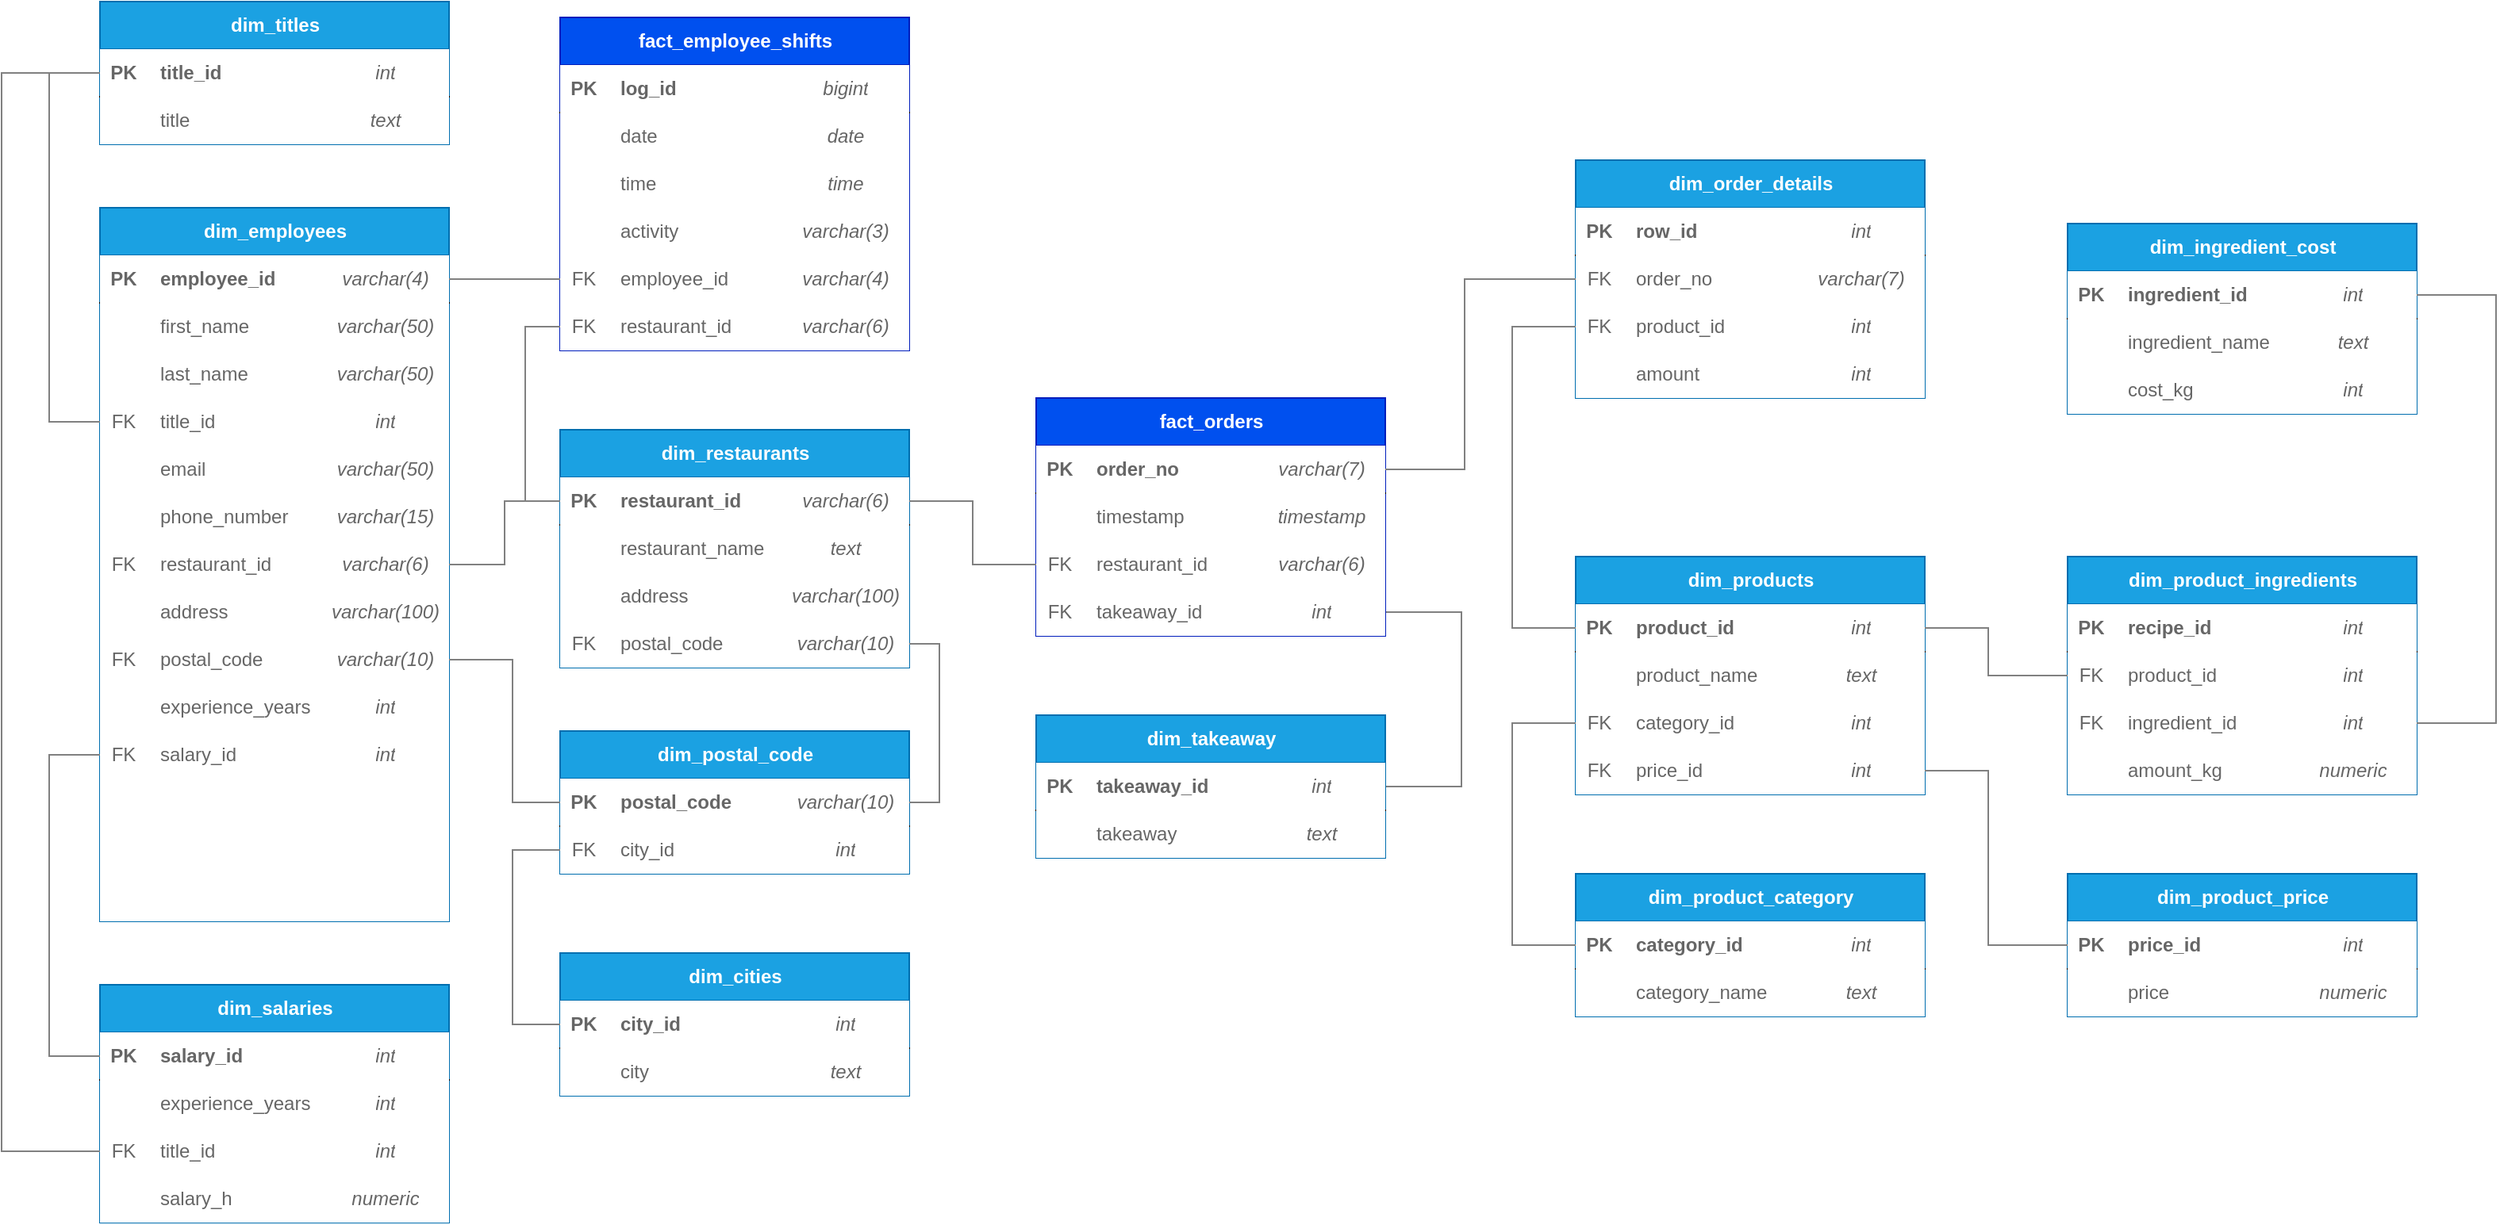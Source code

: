 <mxfile version="24.4.7" type="device">
  <diagram name="Page-1" id="arcJ63bZTV7tpKJghAG-">
    <mxGraphModel dx="1296" dy="833" grid="1" gridSize="10" guides="1" tooltips="1" connect="1" arrows="1" fold="1" page="1" pageScale="1" pageWidth="1600" pageHeight="900" math="0" shadow="0">
      <root>
        <mxCell id="0" />
        <mxCell id="1" parent="0" />
        <mxCell id="HDdBaKYEOaWZxf6mFVSR-2" value="" style="edgeStyle=elbowEdgeStyle;elbow=horizontal;endArrow=none;html=1;curved=0;rounded=0;strokeColor=#808080;startArrow=none;startFill=0;endFill=0;exitX=1;exitY=0.5;exitDx=0;exitDy=0;entryX=1;entryY=0.5;entryDx=0;entryDy=0;" edge="1" parent="1" source="HDdBaKYEOaWZxf6mFVSR-57" target="HDdBaKYEOaWZxf6mFVSR-13">
          <mxGeometry width="50" height="50" relative="1" as="geometry">
            <mxPoint x="402" y="650" as="sourcePoint" />
            <mxPoint x="472" y="820" as="targetPoint" />
            <Array as="points">
              <mxPoint x="930" y="530" />
            </Array>
          </mxGeometry>
        </mxCell>
        <mxCell id="HDdBaKYEOaWZxf6mFVSR-3" value="fact_orders" style="shape=table;startSize=30;container=1;collapsible=1;childLayout=tableLayout;fixedRows=1;rowLines=0;fontStyle=1;align=center;resizeLast=1;html=1;fillColor=#0050ef;strokeColor=#001DBC;fontColor=#ffffff;rounded=0;swimlaneLine=1;" vertex="1" parent="1">
          <mxGeometry x="662" y="350" width="220" height="150" as="geometry" />
        </mxCell>
        <mxCell id="HDdBaKYEOaWZxf6mFVSR-4" value="" style="shape=tableRow;horizontal=0;startSize=0;swimlaneHead=0;swimlaneBody=0;fillColor=none;collapsible=0;dropTarget=0;points=[[0,0.5],[1,0.5]];portConstraint=eastwest;top=0;left=0;right=0;bottom=1;" vertex="1" parent="HDdBaKYEOaWZxf6mFVSR-3">
          <mxGeometry y="30" width="220" height="30" as="geometry" />
        </mxCell>
        <mxCell id="HDdBaKYEOaWZxf6mFVSR-5" value="PK" style="shape=partialRectangle;connectable=0;top=0;left=0;bottom=0;right=0;fontStyle=1;overflow=hidden;whiteSpace=wrap;html=1;fontColor=#666666;" vertex="1" parent="HDdBaKYEOaWZxf6mFVSR-4">
          <mxGeometry width="30" height="30" as="geometry">
            <mxRectangle width="30" height="30" as="alternateBounds" />
          </mxGeometry>
        </mxCell>
        <mxCell id="HDdBaKYEOaWZxf6mFVSR-6" value="order_no" style="shape=partialRectangle;connectable=0;top=0;left=0;bottom=0;right=0;align=left;spacingLeft=6;fontStyle=1;overflow=hidden;whiteSpace=wrap;html=1;fontColor=#666666;" vertex="1" parent="HDdBaKYEOaWZxf6mFVSR-4">
          <mxGeometry x="30" width="110" height="30" as="geometry">
            <mxRectangle width="110" height="30" as="alternateBounds" />
          </mxGeometry>
        </mxCell>
        <mxCell id="HDdBaKYEOaWZxf6mFVSR-49" value="varchar(7)" style="shape=partialRectangle;connectable=0;top=0;left=0;bottom=0;right=0;align=center;spacingLeft=0;fontStyle=2;overflow=hidden;whiteSpace=wrap;html=1;fontColor=#666666;strokeColor=#FFFCFD;" vertex="1" parent="HDdBaKYEOaWZxf6mFVSR-4">
          <mxGeometry x="140" width="80" height="30" as="geometry">
            <mxRectangle width="80" height="30" as="alternateBounds" />
          </mxGeometry>
        </mxCell>
        <mxCell id="HDdBaKYEOaWZxf6mFVSR-7" value="" style="shape=tableRow;horizontal=0;startSize=0;swimlaneHead=0;swimlaneBody=0;fillColor=none;collapsible=0;dropTarget=0;points=[[0,0.5],[1,0.5]];portConstraint=eastwest;top=0;left=0;right=0;bottom=0;" vertex="1" parent="HDdBaKYEOaWZxf6mFVSR-3">
          <mxGeometry y="60" width="220" height="30" as="geometry" />
        </mxCell>
        <mxCell id="HDdBaKYEOaWZxf6mFVSR-8" value="" style="shape=partialRectangle;connectable=0;top=0;left=0;bottom=0;right=0;editable=1;overflow=hidden;whiteSpace=wrap;html=1;fontColor=#666666;" vertex="1" parent="HDdBaKYEOaWZxf6mFVSR-7">
          <mxGeometry width="30" height="30" as="geometry">
            <mxRectangle width="30" height="30" as="alternateBounds" />
          </mxGeometry>
        </mxCell>
        <mxCell id="HDdBaKYEOaWZxf6mFVSR-9" value="timestamp" style="shape=partialRectangle;connectable=0;top=0;left=0;bottom=0;right=0;align=left;spacingLeft=6;overflow=hidden;whiteSpace=wrap;html=1;fontColor=#666666;" vertex="1" parent="HDdBaKYEOaWZxf6mFVSR-7">
          <mxGeometry x="30" width="110" height="30" as="geometry">
            <mxRectangle width="110" height="30" as="alternateBounds" />
          </mxGeometry>
        </mxCell>
        <mxCell id="HDdBaKYEOaWZxf6mFVSR-50" value="timestamp" style="shape=partialRectangle;connectable=0;top=0;left=0;bottom=0;right=0;align=center;spacingLeft=0;overflow=hidden;whiteSpace=wrap;html=1;fontColor=#666666;strokeColor=#FFFCFD;fontStyle=2" vertex="1" parent="HDdBaKYEOaWZxf6mFVSR-7">
          <mxGeometry x="140" width="80" height="30" as="geometry">
            <mxRectangle width="80" height="30" as="alternateBounds" />
          </mxGeometry>
        </mxCell>
        <mxCell id="HDdBaKYEOaWZxf6mFVSR-10" value="" style="shape=tableRow;horizontal=0;startSize=0;swimlaneHead=0;swimlaneBody=0;fillColor=none;collapsible=0;dropTarget=0;points=[[0,0.5],[1,0.5]];portConstraint=eastwest;top=0;left=0;right=0;bottom=0;" vertex="1" parent="HDdBaKYEOaWZxf6mFVSR-3">
          <mxGeometry y="90" width="220" height="30" as="geometry" />
        </mxCell>
        <mxCell id="HDdBaKYEOaWZxf6mFVSR-11" value="FK" style="shape=partialRectangle;connectable=0;top=0;left=0;bottom=0;right=0;editable=1;overflow=hidden;whiteSpace=wrap;html=1;fontColor=#666666;" vertex="1" parent="HDdBaKYEOaWZxf6mFVSR-10">
          <mxGeometry width="30" height="30" as="geometry">
            <mxRectangle width="30" height="30" as="alternateBounds" />
          </mxGeometry>
        </mxCell>
        <mxCell id="HDdBaKYEOaWZxf6mFVSR-12" value="restaurant_id" style="shape=partialRectangle;connectable=0;top=0;left=0;bottom=0;right=0;align=left;spacingLeft=6;overflow=hidden;whiteSpace=wrap;html=1;fontColor=#666666;" vertex="1" parent="HDdBaKYEOaWZxf6mFVSR-10">
          <mxGeometry x="30" width="110" height="30" as="geometry">
            <mxRectangle width="110" height="30" as="alternateBounds" />
          </mxGeometry>
        </mxCell>
        <mxCell id="HDdBaKYEOaWZxf6mFVSR-51" value="varchar(6)" style="shape=partialRectangle;connectable=0;top=0;left=0;bottom=0;right=0;align=center;spacingLeft=0;overflow=hidden;whiteSpace=wrap;html=1;fontColor=#666666;labelBorderColor=none;strokeColor=#FFFCFD;fontStyle=2" vertex="1" parent="HDdBaKYEOaWZxf6mFVSR-10">
          <mxGeometry x="140" width="80" height="30" as="geometry">
            <mxRectangle width="80" height="30" as="alternateBounds" />
          </mxGeometry>
        </mxCell>
        <mxCell id="HDdBaKYEOaWZxf6mFVSR-13" value="" style="shape=tableRow;horizontal=0;startSize=0;swimlaneHead=0;swimlaneBody=0;fillColor=none;collapsible=0;dropTarget=0;points=[[0,0.5],[1,0.5]];portConstraint=eastwest;top=0;left=0;right=0;bottom=0;" vertex="1" parent="HDdBaKYEOaWZxf6mFVSR-3">
          <mxGeometry y="120" width="220" height="30" as="geometry" />
        </mxCell>
        <mxCell id="HDdBaKYEOaWZxf6mFVSR-14" value="FK" style="shape=partialRectangle;connectable=0;top=0;left=0;bottom=0;right=0;editable=1;overflow=hidden;whiteSpace=wrap;html=1;fontColor=#666666;" vertex="1" parent="HDdBaKYEOaWZxf6mFVSR-13">
          <mxGeometry width="30" height="30" as="geometry">
            <mxRectangle width="30" height="30" as="alternateBounds" />
          </mxGeometry>
        </mxCell>
        <mxCell id="HDdBaKYEOaWZxf6mFVSR-15" value="takeaway_id" style="shape=partialRectangle;connectable=0;top=0;left=0;bottom=0;right=0;align=left;spacingLeft=6;overflow=hidden;whiteSpace=wrap;html=1;fontColor=#666666;" vertex="1" parent="HDdBaKYEOaWZxf6mFVSR-13">
          <mxGeometry x="30" width="110" height="30" as="geometry">
            <mxRectangle width="110" height="30" as="alternateBounds" />
          </mxGeometry>
        </mxCell>
        <mxCell id="HDdBaKYEOaWZxf6mFVSR-52" value="int" style="shape=partialRectangle;connectable=0;top=0;left=0;bottom=0;right=0;align=center;spacingLeft=0;overflow=hidden;whiteSpace=wrap;html=1;fontColor=#666666;strokeColor=#FFFCFD;fontStyle=2" vertex="1" parent="HDdBaKYEOaWZxf6mFVSR-13">
          <mxGeometry x="140" width="80" height="30" as="geometry">
            <mxRectangle width="80" height="30" as="alternateBounds" />
          </mxGeometry>
        </mxCell>
        <mxCell id="HDdBaKYEOaWZxf6mFVSR-56" value="dim_takeaway" style="shape=table;startSize=30;container=1;collapsible=1;childLayout=tableLayout;fixedRows=1;rowLines=0;fontStyle=1;align=center;resizeLast=1;html=1;fillColor=#1ba1e2;strokeColor=#006EAF;fontColor=#ffffff;" vertex="1" parent="1">
          <mxGeometry x="662" y="550" width="220" height="90" as="geometry" />
        </mxCell>
        <mxCell id="HDdBaKYEOaWZxf6mFVSR-57" value="" style="shape=tableRow;horizontal=0;startSize=0;swimlaneHead=0;swimlaneBody=0;fillColor=none;collapsible=0;dropTarget=0;points=[[0,0.5],[1,0.5]];portConstraint=eastwest;top=0;left=0;right=0;bottom=1;" vertex="1" parent="HDdBaKYEOaWZxf6mFVSR-56">
          <mxGeometry y="30" width="220" height="30" as="geometry" />
        </mxCell>
        <mxCell id="HDdBaKYEOaWZxf6mFVSR-58" value="PK" style="shape=partialRectangle;connectable=0;top=0;left=0;bottom=0;right=0;fontStyle=1;overflow=hidden;whiteSpace=wrap;html=1;fontColor=#666666;" vertex="1" parent="HDdBaKYEOaWZxf6mFVSR-57">
          <mxGeometry width="30" height="30" as="geometry">
            <mxRectangle width="30" height="30" as="alternateBounds" />
          </mxGeometry>
        </mxCell>
        <mxCell id="HDdBaKYEOaWZxf6mFVSR-59" value="takeaway_id" style="shape=partialRectangle;connectable=0;top=0;left=0;bottom=0;right=0;align=left;spacingLeft=6;fontStyle=1;overflow=hidden;whiteSpace=wrap;html=1;fontColor=#666666;" vertex="1" parent="HDdBaKYEOaWZxf6mFVSR-57">
          <mxGeometry x="30" width="110" height="30" as="geometry">
            <mxRectangle width="110" height="30" as="alternateBounds" />
          </mxGeometry>
        </mxCell>
        <mxCell id="HDdBaKYEOaWZxf6mFVSR-60" value="int" style="shape=partialRectangle;connectable=0;top=0;left=0;bottom=0;right=0;align=center;spacingLeft=0;fontStyle=2;overflow=hidden;whiteSpace=wrap;html=1;fontColor=#666666;strokeColor=#FFFCFD;" vertex="1" parent="HDdBaKYEOaWZxf6mFVSR-57">
          <mxGeometry x="140" width="80" height="30" as="geometry">
            <mxRectangle width="80" height="30" as="alternateBounds" />
          </mxGeometry>
        </mxCell>
        <mxCell id="HDdBaKYEOaWZxf6mFVSR-61" value="" style="shape=tableRow;horizontal=0;startSize=0;swimlaneHead=0;swimlaneBody=0;fillColor=none;collapsible=0;dropTarget=0;points=[[0,0.5],[1,0.5]];portConstraint=eastwest;top=0;left=0;right=0;bottom=0;" vertex="1" parent="HDdBaKYEOaWZxf6mFVSR-56">
          <mxGeometry y="60" width="220" height="30" as="geometry" />
        </mxCell>
        <mxCell id="HDdBaKYEOaWZxf6mFVSR-62" value="" style="shape=partialRectangle;connectable=0;top=0;left=0;bottom=0;right=0;editable=1;overflow=hidden;whiteSpace=wrap;html=1;fontColor=#666666;" vertex="1" parent="HDdBaKYEOaWZxf6mFVSR-61">
          <mxGeometry width="30" height="30" as="geometry">
            <mxRectangle width="30" height="30" as="alternateBounds" />
          </mxGeometry>
        </mxCell>
        <mxCell id="HDdBaKYEOaWZxf6mFVSR-63" value="takeaway" style="shape=partialRectangle;connectable=0;top=0;left=0;bottom=0;right=0;align=left;spacingLeft=6;overflow=hidden;whiteSpace=wrap;html=1;fontColor=#666666;" vertex="1" parent="HDdBaKYEOaWZxf6mFVSR-61">
          <mxGeometry x="30" width="110" height="30" as="geometry">
            <mxRectangle width="110" height="30" as="alternateBounds" />
          </mxGeometry>
        </mxCell>
        <mxCell id="HDdBaKYEOaWZxf6mFVSR-64" value="text" style="shape=partialRectangle;connectable=0;top=0;left=0;bottom=0;right=0;align=center;spacingLeft=0;overflow=hidden;whiteSpace=wrap;html=1;fontColor=#666666;strokeColor=#FFFCFD;fontStyle=2" vertex="1" parent="HDdBaKYEOaWZxf6mFVSR-61">
          <mxGeometry x="140" width="80" height="30" as="geometry">
            <mxRectangle width="80" height="30" as="alternateBounds" />
          </mxGeometry>
        </mxCell>
        <mxCell id="HDdBaKYEOaWZxf6mFVSR-85" value="dim_order_details" style="shape=table;startSize=30;container=1;collapsible=1;childLayout=tableLayout;fixedRows=1;rowLines=0;fontStyle=1;align=center;resizeLast=1;html=1;fillColor=#1ba1e2;strokeColor=#006EAF;fontColor=#ffffff;" vertex="1" parent="1">
          <mxGeometry x="1002" y="200" width="220" height="150" as="geometry" />
        </mxCell>
        <mxCell id="HDdBaKYEOaWZxf6mFVSR-86" value="" style="shape=tableRow;horizontal=0;startSize=0;swimlaneHead=0;swimlaneBody=0;fillColor=none;collapsible=0;dropTarget=0;points=[[0,0.5],[1,0.5]];portConstraint=eastwest;top=0;left=0;right=0;bottom=1;" vertex="1" parent="HDdBaKYEOaWZxf6mFVSR-85">
          <mxGeometry y="30" width="220" height="30" as="geometry" />
        </mxCell>
        <mxCell id="HDdBaKYEOaWZxf6mFVSR-87" value="PK" style="shape=partialRectangle;connectable=0;top=0;left=0;bottom=0;right=0;fontStyle=1;overflow=hidden;whiteSpace=wrap;html=1;fontColor=#666666;" vertex="1" parent="HDdBaKYEOaWZxf6mFVSR-86">
          <mxGeometry width="30" height="30" as="geometry">
            <mxRectangle width="30" height="30" as="alternateBounds" />
          </mxGeometry>
        </mxCell>
        <mxCell id="HDdBaKYEOaWZxf6mFVSR-88" value="row_id" style="shape=partialRectangle;connectable=0;top=0;left=0;bottom=0;right=0;align=left;spacingLeft=6;fontStyle=1;overflow=hidden;whiteSpace=wrap;html=1;fontColor=#666666;" vertex="1" parent="HDdBaKYEOaWZxf6mFVSR-86">
          <mxGeometry x="30" width="110" height="30" as="geometry">
            <mxRectangle width="110" height="30" as="alternateBounds" />
          </mxGeometry>
        </mxCell>
        <mxCell id="HDdBaKYEOaWZxf6mFVSR-89" value="int" style="shape=partialRectangle;connectable=0;top=0;left=0;bottom=0;right=0;align=center;spacingLeft=0;fontStyle=2;overflow=hidden;whiteSpace=wrap;html=1;fontColor=#666666;strokeColor=#FFFCFD;" vertex="1" parent="HDdBaKYEOaWZxf6mFVSR-86">
          <mxGeometry x="140" width="80" height="30" as="geometry">
            <mxRectangle width="80" height="30" as="alternateBounds" />
          </mxGeometry>
        </mxCell>
        <mxCell id="HDdBaKYEOaWZxf6mFVSR-90" value="" style="shape=tableRow;horizontal=0;startSize=0;swimlaneHead=0;swimlaneBody=0;fillColor=none;collapsible=0;dropTarget=0;points=[[0,0.5],[1,0.5]];portConstraint=eastwest;top=0;left=0;right=0;bottom=0;" vertex="1" parent="HDdBaKYEOaWZxf6mFVSR-85">
          <mxGeometry y="60" width="220" height="30" as="geometry" />
        </mxCell>
        <mxCell id="HDdBaKYEOaWZxf6mFVSR-91" value="FK" style="shape=partialRectangle;connectable=0;top=0;left=0;bottom=0;right=0;editable=1;overflow=hidden;whiteSpace=wrap;html=1;fontColor=#666666;" vertex="1" parent="HDdBaKYEOaWZxf6mFVSR-90">
          <mxGeometry width="30" height="30" as="geometry">
            <mxRectangle width="30" height="30" as="alternateBounds" />
          </mxGeometry>
        </mxCell>
        <mxCell id="HDdBaKYEOaWZxf6mFVSR-92" value="order_no" style="shape=partialRectangle;connectable=0;top=0;left=0;bottom=0;right=0;align=left;spacingLeft=6;overflow=hidden;whiteSpace=wrap;html=1;fontColor=#666666;" vertex="1" parent="HDdBaKYEOaWZxf6mFVSR-90">
          <mxGeometry x="30" width="110" height="30" as="geometry">
            <mxRectangle width="110" height="30" as="alternateBounds" />
          </mxGeometry>
        </mxCell>
        <mxCell id="HDdBaKYEOaWZxf6mFVSR-93" value="varchar(7)" style="shape=partialRectangle;connectable=0;top=0;left=0;bottom=0;right=0;align=center;spacingLeft=0;overflow=hidden;whiteSpace=wrap;html=1;fontColor=#666666;strokeColor=#FFFCFD;fontStyle=2" vertex="1" parent="HDdBaKYEOaWZxf6mFVSR-90">
          <mxGeometry x="140" width="80" height="30" as="geometry">
            <mxRectangle width="80" height="30" as="alternateBounds" />
          </mxGeometry>
        </mxCell>
        <mxCell id="HDdBaKYEOaWZxf6mFVSR-98" style="shape=tableRow;horizontal=0;startSize=0;swimlaneHead=0;swimlaneBody=0;fillColor=none;collapsible=0;dropTarget=0;points=[[0,0.5],[1,0.5]];portConstraint=eastwest;top=0;left=0;right=0;bottom=0;" vertex="1" parent="HDdBaKYEOaWZxf6mFVSR-85">
          <mxGeometry y="90" width="220" height="30" as="geometry" />
        </mxCell>
        <mxCell id="HDdBaKYEOaWZxf6mFVSR-99" value="FK" style="shape=partialRectangle;connectable=0;top=0;left=0;bottom=0;right=0;editable=1;overflow=hidden;whiteSpace=wrap;html=1;fontColor=#666666;" vertex="1" parent="HDdBaKYEOaWZxf6mFVSR-98">
          <mxGeometry width="30" height="30" as="geometry">
            <mxRectangle width="30" height="30" as="alternateBounds" />
          </mxGeometry>
        </mxCell>
        <mxCell id="HDdBaKYEOaWZxf6mFVSR-100" value="product_id" style="shape=partialRectangle;connectable=0;top=0;left=0;bottom=0;right=0;align=left;spacingLeft=6;overflow=hidden;whiteSpace=wrap;html=1;fontColor=#666666;" vertex="1" parent="HDdBaKYEOaWZxf6mFVSR-98">
          <mxGeometry x="30" width="110" height="30" as="geometry">
            <mxRectangle width="110" height="30" as="alternateBounds" />
          </mxGeometry>
        </mxCell>
        <mxCell id="HDdBaKYEOaWZxf6mFVSR-101" value="int" style="shape=partialRectangle;connectable=0;top=0;left=0;bottom=0;right=0;align=center;spacingLeft=0;overflow=hidden;whiteSpace=wrap;html=1;fontColor=#666666;strokeColor=#FFFCFD;fontStyle=2" vertex="1" parent="HDdBaKYEOaWZxf6mFVSR-98">
          <mxGeometry x="140" width="80" height="30" as="geometry">
            <mxRectangle width="80" height="30" as="alternateBounds" />
          </mxGeometry>
        </mxCell>
        <mxCell id="HDdBaKYEOaWZxf6mFVSR-94" style="shape=tableRow;horizontal=0;startSize=0;swimlaneHead=0;swimlaneBody=0;fillColor=none;collapsible=0;dropTarget=0;points=[[0,0.5],[1,0.5]];portConstraint=eastwest;top=0;left=0;right=0;bottom=0;" vertex="1" parent="HDdBaKYEOaWZxf6mFVSR-85">
          <mxGeometry y="120" width="220" height="30" as="geometry" />
        </mxCell>
        <mxCell id="HDdBaKYEOaWZxf6mFVSR-95" style="shape=partialRectangle;connectable=0;top=0;left=0;bottom=0;right=0;editable=1;overflow=hidden;whiteSpace=wrap;html=1;fontColor=#666666;" vertex="1" parent="HDdBaKYEOaWZxf6mFVSR-94">
          <mxGeometry width="30" height="30" as="geometry">
            <mxRectangle width="30" height="30" as="alternateBounds" />
          </mxGeometry>
        </mxCell>
        <mxCell id="HDdBaKYEOaWZxf6mFVSR-96" value="amount" style="shape=partialRectangle;connectable=0;top=0;left=0;bottom=0;right=0;align=left;spacingLeft=6;overflow=hidden;whiteSpace=wrap;html=1;fontColor=#666666;" vertex="1" parent="HDdBaKYEOaWZxf6mFVSR-94">
          <mxGeometry x="30" width="110" height="30" as="geometry">
            <mxRectangle width="110" height="30" as="alternateBounds" />
          </mxGeometry>
        </mxCell>
        <mxCell id="HDdBaKYEOaWZxf6mFVSR-97" value="int" style="shape=partialRectangle;connectable=0;top=0;left=0;bottom=0;right=0;align=center;spacingLeft=0;overflow=hidden;whiteSpace=wrap;html=1;fontColor=#666666;strokeColor=#FFFCFD;fontStyle=2" vertex="1" parent="HDdBaKYEOaWZxf6mFVSR-94">
          <mxGeometry x="140" width="80" height="30" as="geometry">
            <mxRectangle width="80" height="30" as="alternateBounds" />
          </mxGeometry>
        </mxCell>
        <mxCell id="HDdBaKYEOaWZxf6mFVSR-102" value="dim_products" style="shape=table;startSize=30;container=1;collapsible=1;childLayout=tableLayout;fixedRows=1;rowLines=0;fontStyle=1;align=center;resizeLast=1;html=1;fillColor=#1ba1e2;strokeColor=#006EAF;fontColor=#ffffff;" vertex="1" parent="1">
          <mxGeometry x="1002" y="450" width="220" height="150" as="geometry" />
        </mxCell>
        <mxCell id="HDdBaKYEOaWZxf6mFVSR-103" value="" style="shape=tableRow;horizontal=0;startSize=0;swimlaneHead=0;swimlaneBody=0;fillColor=none;collapsible=0;dropTarget=0;points=[[0,0.5],[1,0.5]];portConstraint=eastwest;top=0;left=0;right=0;bottom=1;" vertex="1" parent="HDdBaKYEOaWZxf6mFVSR-102">
          <mxGeometry y="30" width="220" height="30" as="geometry" />
        </mxCell>
        <mxCell id="HDdBaKYEOaWZxf6mFVSR-104" value="PK" style="shape=partialRectangle;connectable=0;top=0;left=0;bottom=0;right=0;fontStyle=1;overflow=hidden;whiteSpace=wrap;html=1;fontColor=#666666;" vertex="1" parent="HDdBaKYEOaWZxf6mFVSR-103">
          <mxGeometry width="30" height="30" as="geometry">
            <mxRectangle width="30" height="30" as="alternateBounds" />
          </mxGeometry>
        </mxCell>
        <mxCell id="HDdBaKYEOaWZxf6mFVSR-105" value="product_id" style="shape=partialRectangle;connectable=0;top=0;left=0;bottom=0;right=0;align=left;spacingLeft=6;fontStyle=1;overflow=hidden;whiteSpace=wrap;html=1;fontColor=#666666;" vertex="1" parent="HDdBaKYEOaWZxf6mFVSR-103">
          <mxGeometry x="30" width="110" height="30" as="geometry">
            <mxRectangle width="110" height="30" as="alternateBounds" />
          </mxGeometry>
        </mxCell>
        <mxCell id="HDdBaKYEOaWZxf6mFVSR-106" value="int" style="shape=partialRectangle;connectable=0;top=0;left=0;bottom=0;right=0;align=center;spacingLeft=0;fontStyle=2;overflow=hidden;whiteSpace=wrap;html=1;fontColor=#666666;strokeColor=#FFFCFD;" vertex="1" parent="HDdBaKYEOaWZxf6mFVSR-103">
          <mxGeometry x="140" width="80" height="30" as="geometry">
            <mxRectangle width="80" height="30" as="alternateBounds" />
          </mxGeometry>
        </mxCell>
        <mxCell id="HDdBaKYEOaWZxf6mFVSR-107" value="" style="shape=tableRow;horizontal=0;startSize=0;swimlaneHead=0;swimlaneBody=0;fillColor=none;collapsible=0;dropTarget=0;points=[[0,0.5],[1,0.5]];portConstraint=eastwest;top=0;left=0;right=0;bottom=0;" vertex="1" parent="HDdBaKYEOaWZxf6mFVSR-102">
          <mxGeometry y="60" width="220" height="30" as="geometry" />
        </mxCell>
        <mxCell id="HDdBaKYEOaWZxf6mFVSR-108" value="" style="shape=partialRectangle;connectable=0;top=0;left=0;bottom=0;right=0;editable=1;overflow=hidden;whiteSpace=wrap;html=1;fontColor=#666666;" vertex="1" parent="HDdBaKYEOaWZxf6mFVSR-107">
          <mxGeometry width="30" height="30" as="geometry">
            <mxRectangle width="30" height="30" as="alternateBounds" />
          </mxGeometry>
        </mxCell>
        <mxCell id="HDdBaKYEOaWZxf6mFVSR-109" value="product_name" style="shape=partialRectangle;connectable=0;top=0;left=0;bottom=0;right=0;align=left;spacingLeft=6;overflow=hidden;whiteSpace=wrap;html=1;fontColor=#666666;" vertex="1" parent="HDdBaKYEOaWZxf6mFVSR-107">
          <mxGeometry x="30" width="110" height="30" as="geometry">
            <mxRectangle width="110" height="30" as="alternateBounds" />
          </mxGeometry>
        </mxCell>
        <mxCell id="HDdBaKYEOaWZxf6mFVSR-110" value="text" style="shape=partialRectangle;connectable=0;top=0;left=0;bottom=0;right=0;align=center;spacingLeft=0;overflow=hidden;whiteSpace=wrap;html=1;fontColor=#666666;strokeColor=#FFFCFD;fontStyle=2" vertex="1" parent="HDdBaKYEOaWZxf6mFVSR-107">
          <mxGeometry x="140" width="80" height="30" as="geometry">
            <mxRectangle width="80" height="30" as="alternateBounds" />
          </mxGeometry>
        </mxCell>
        <mxCell id="HDdBaKYEOaWZxf6mFVSR-111" style="shape=tableRow;horizontal=0;startSize=0;swimlaneHead=0;swimlaneBody=0;fillColor=none;collapsible=0;dropTarget=0;points=[[0,0.5],[1,0.5]];portConstraint=eastwest;top=0;left=0;right=0;bottom=0;" vertex="1" parent="HDdBaKYEOaWZxf6mFVSR-102">
          <mxGeometry y="90" width="220" height="30" as="geometry" />
        </mxCell>
        <mxCell id="HDdBaKYEOaWZxf6mFVSR-112" value="FK" style="shape=partialRectangle;connectable=0;top=0;left=0;bottom=0;right=0;editable=1;overflow=hidden;whiteSpace=wrap;html=1;fontColor=#666666;" vertex="1" parent="HDdBaKYEOaWZxf6mFVSR-111">
          <mxGeometry width="30" height="30" as="geometry">
            <mxRectangle width="30" height="30" as="alternateBounds" />
          </mxGeometry>
        </mxCell>
        <mxCell id="HDdBaKYEOaWZxf6mFVSR-113" value="category_id" style="shape=partialRectangle;connectable=0;top=0;left=0;bottom=0;right=0;align=left;spacingLeft=6;overflow=hidden;whiteSpace=wrap;html=1;fontColor=#666666;" vertex="1" parent="HDdBaKYEOaWZxf6mFVSR-111">
          <mxGeometry x="30" width="110" height="30" as="geometry">
            <mxRectangle width="110" height="30" as="alternateBounds" />
          </mxGeometry>
        </mxCell>
        <mxCell id="HDdBaKYEOaWZxf6mFVSR-114" value="int" style="shape=partialRectangle;connectable=0;top=0;left=0;bottom=0;right=0;align=center;spacingLeft=0;overflow=hidden;whiteSpace=wrap;html=1;fontColor=#666666;strokeColor=#FFFCFD;fontStyle=2" vertex="1" parent="HDdBaKYEOaWZxf6mFVSR-111">
          <mxGeometry x="140" width="80" height="30" as="geometry">
            <mxRectangle width="80" height="30" as="alternateBounds" />
          </mxGeometry>
        </mxCell>
        <mxCell id="HDdBaKYEOaWZxf6mFVSR-115" style="shape=tableRow;horizontal=0;startSize=0;swimlaneHead=0;swimlaneBody=0;fillColor=none;collapsible=0;dropTarget=0;points=[[0,0.5],[1,0.5]];portConstraint=eastwest;top=0;left=0;right=0;bottom=0;" vertex="1" parent="HDdBaKYEOaWZxf6mFVSR-102">
          <mxGeometry y="120" width="220" height="30" as="geometry" />
        </mxCell>
        <mxCell id="HDdBaKYEOaWZxf6mFVSR-116" value="FK" style="shape=partialRectangle;connectable=0;top=0;left=0;bottom=0;right=0;editable=1;overflow=hidden;whiteSpace=wrap;html=1;fontColor=#666666;" vertex="1" parent="HDdBaKYEOaWZxf6mFVSR-115">
          <mxGeometry width="30" height="30" as="geometry">
            <mxRectangle width="30" height="30" as="alternateBounds" />
          </mxGeometry>
        </mxCell>
        <mxCell id="HDdBaKYEOaWZxf6mFVSR-117" value="price_id" style="shape=partialRectangle;connectable=0;top=0;left=0;bottom=0;right=0;align=left;spacingLeft=6;overflow=hidden;whiteSpace=wrap;html=1;fontColor=#666666;" vertex="1" parent="HDdBaKYEOaWZxf6mFVSR-115">
          <mxGeometry x="30" width="110" height="30" as="geometry">
            <mxRectangle width="110" height="30" as="alternateBounds" />
          </mxGeometry>
        </mxCell>
        <mxCell id="HDdBaKYEOaWZxf6mFVSR-118" value="int" style="shape=partialRectangle;connectable=0;top=0;left=0;bottom=0;right=0;align=center;spacingLeft=0;overflow=hidden;whiteSpace=wrap;html=1;fontColor=#666666;strokeColor=#FFFCFD;fontStyle=2" vertex="1" parent="HDdBaKYEOaWZxf6mFVSR-115">
          <mxGeometry x="140" width="80" height="30" as="geometry">
            <mxRectangle width="80" height="30" as="alternateBounds" />
          </mxGeometry>
        </mxCell>
        <mxCell id="HDdBaKYEOaWZxf6mFVSR-119" value="dim_product_category" style="shape=table;startSize=30;container=1;collapsible=1;childLayout=tableLayout;fixedRows=1;rowLines=0;fontStyle=1;align=center;resizeLast=1;html=1;fillColor=#1ba1e2;strokeColor=#006EAF;fontColor=#ffffff;" vertex="1" parent="1">
          <mxGeometry x="1002" y="650" width="220" height="90" as="geometry" />
        </mxCell>
        <mxCell id="HDdBaKYEOaWZxf6mFVSR-120" value="" style="shape=tableRow;horizontal=0;startSize=0;swimlaneHead=0;swimlaneBody=0;fillColor=none;collapsible=0;dropTarget=0;points=[[0,0.5],[1,0.5]];portConstraint=eastwest;top=0;left=0;right=0;bottom=1;" vertex="1" parent="HDdBaKYEOaWZxf6mFVSR-119">
          <mxGeometry y="30" width="220" height="30" as="geometry" />
        </mxCell>
        <mxCell id="HDdBaKYEOaWZxf6mFVSR-121" value="PK" style="shape=partialRectangle;connectable=0;top=0;left=0;bottom=0;right=0;fontStyle=1;overflow=hidden;whiteSpace=wrap;html=1;fontColor=#666666;" vertex="1" parent="HDdBaKYEOaWZxf6mFVSR-120">
          <mxGeometry width="30" height="30" as="geometry">
            <mxRectangle width="30" height="30" as="alternateBounds" />
          </mxGeometry>
        </mxCell>
        <mxCell id="HDdBaKYEOaWZxf6mFVSR-122" value="category_id" style="shape=partialRectangle;connectable=0;top=0;left=0;bottom=0;right=0;align=left;spacingLeft=6;fontStyle=1;overflow=hidden;whiteSpace=wrap;html=1;fontColor=#666666;" vertex="1" parent="HDdBaKYEOaWZxf6mFVSR-120">
          <mxGeometry x="30" width="110" height="30" as="geometry">
            <mxRectangle width="110" height="30" as="alternateBounds" />
          </mxGeometry>
        </mxCell>
        <mxCell id="HDdBaKYEOaWZxf6mFVSR-123" value="int" style="shape=partialRectangle;connectable=0;top=0;left=0;bottom=0;right=0;align=center;spacingLeft=0;fontStyle=2;overflow=hidden;whiteSpace=wrap;html=1;fontColor=#666666;strokeColor=#FFFCFD;" vertex="1" parent="HDdBaKYEOaWZxf6mFVSR-120">
          <mxGeometry x="140" width="80" height="30" as="geometry">
            <mxRectangle width="80" height="30" as="alternateBounds" />
          </mxGeometry>
        </mxCell>
        <mxCell id="HDdBaKYEOaWZxf6mFVSR-124" value="" style="shape=tableRow;horizontal=0;startSize=0;swimlaneHead=0;swimlaneBody=0;fillColor=none;collapsible=0;dropTarget=0;points=[[0,0.5],[1,0.5]];portConstraint=eastwest;top=0;left=0;right=0;bottom=0;" vertex="1" parent="HDdBaKYEOaWZxf6mFVSR-119">
          <mxGeometry y="60" width="220" height="30" as="geometry" />
        </mxCell>
        <mxCell id="HDdBaKYEOaWZxf6mFVSR-125" value="" style="shape=partialRectangle;connectable=0;top=0;left=0;bottom=0;right=0;editable=1;overflow=hidden;whiteSpace=wrap;html=1;fontColor=#666666;" vertex="1" parent="HDdBaKYEOaWZxf6mFVSR-124">
          <mxGeometry width="30" height="30" as="geometry">
            <mxRectangle width="30" height="30" as="alternateBounds" />
          </mxGeometry>
        </mxCell>
        <mxCell id="HDdBaKYEOaWZxf6mFVSR-126" value="category_name" style="shape=partialRectangle;connectable=0;top=0;left=0;bottom=0;right=0;align=left;spacingLeft=6;overflow=hidden;whiteSpace=wrap;html=1;fontColor=#666666;" vertex="1" parent="HDdBaKYEOaWZxf6mFVSR-124">
          <mxGeometry x="30" width="110" height="30" as="geometry">
            <mxRectangle width="110" height="30" as="alternateBounds" />
          </mxGeometry>
        </mxCell>
        <mxCell id="HDdBaKYEOaWZxf6mFVSR-127" value="text" style="shape=partialRectangle;connectable=0;top=0;left=0;bottom=0;right=0;align=center;spacingLeft=0;overflow=hidden;whiteSpace=wrap;html=1;fontColor=#666666;strokeColor=#FFFCFD;fontStyle=2" vertex="1" parent="HDdBaKYEOaWZxf6mFVSR-124">
          <mxGeometry x="140" width="80" height="30" as="geometry">
            <mxRectangle width="80" height="30" as="alternateBounds" />
          </mxGeometry>
        </mxCell>
        <mxCell id="HDdBaKYEOaWZxf6mFVSR-136" value="dim_product_price" style="shape=table;startSize=30;container=1;collapsible=1;childLayout=tableLayout;fixedRows=1;rowLines=0;fontStyle=1;align=center;resizeLast=1;html=1;fillColor=#1ba1e2;strokeColor=#006EAF;fontColor=#ffffff;" vertex="1" parent="1">
          <mxGeometry x="1312" y="650" width="220" height="90" as="geometry" />
        </mxCell>
        <mxCell id="HDdBaKYEOaWZxf6mFVSR-137" value="" style="shape=tableRow;horizontal=0;startSize=0;swimlaneHead=0;swimlaneBody=0;fillColor=none;collapsible=0;dropTarget=0;points=[[0,0.5],[1,0.5]];portConstraint=eastwest;top=0;left=0;right=0;bottom=1;" vertex="1" parent="HDdBaKYEOaWZxf6mFVSR-136">
          <mxGeometry y="30" width="220" height="30" as="geometry" />
        </mxCell>
        <mxCell id="HDdBaKYEOaWZxf6mFVSR-138" value="PK" style="shape=partialRectangle;connectable=0;top=0;left=0;bottom=0;right=0;fontStyle=1;overflow=hidden;whiteSpace=wrap;html=1;fontColor=#666666;" vertex="1" parent="HDdBaKYEOaWZxf6mFVSR-137">
          <mxGeometry width="30" height="30" as="geometry">
            <mxRectangle width="30" height="30" as="alternateBounds" />
          </mxGeometry>
        </mxCell>
        <mxCell id="HDdBaKYEOaWZxf6mFVSR-139" value="price_id" style="shape=partialRectangle;connectable=0;top=0;left=0;bottom=0;right=0;align=left;spacingLeft=6;fontStyle=1;overflow=hidden;whiteSpace=wrap;html=1;fontColor=#666666;" vertex="1" parent="HDdBaKYEOaWZxf6mFVSR-137">
          <mxGeometry x="30" width="110" height="30" as="geometry">
            <mxRectangle width="110" height="30" as="alternateBounds" />
          </mxGeometry>
        </mxCell>
        <mxCell id="HDdBaKYEOaWZxf6mFVSR-140" value="int" style="shape=partialRectangle;connectable=0;top=0;left=0;bottom=0;right=0;align=center;spacingLeft=0;fontStyle=2;overflow=hidden;whiteSpace=wrap;html=1;fontColor=#666666;strokeColor=#FFFCFD;" vertex="1" parent="HDdBaKYEOaWZxf6mFVSR-137">
          <mxGeometry x="140" width="80" height="30" as="geometry">
            <mxRectangle width="80" height="30" as="alternateBounds" />
          </mxGeometry>
        </mxCell>
        <mxCell id="HDdBaKYEOaWZxf6mFVSR-141" value="" style="shape=tableRow;horizontal=0;startSize=0;swimlaneHead=0;swimlaneBody=0;fillColor=none;collapsible=0;dropTarget=0;points=[[0,0.5],[1,0.5]];portConstraint=eastwest;top=0;left=0;right=0;bottom=0;" vertex="1" parent="HDdBaKYEOaWZxf6mFVSR-136">
          <mxGeometry y="60" width="220" height="30" as="geometry" />
        </mxCell>
        <mxCell id="HDdBaKYEOaWZxf6mFVSR-142" value="" style="shape=partialRectangle;connectable=0;top=0;left=0;bottom=0;right=0;editable=1;overflow=hidden;whiteSpace=wrap;html=1;fontColor=#666666;" vertex="1" parent="HDdBaKYEOaWZxf6mFVSR-141">
          <mxGeometry width="30" height="30" as="geometry">
            <mxRectangle width="30" height="30" as="alternateBounds" />
          </mxGeometry>
        </mxCell>
        <mxCell id="HDdBaKYEOaWZxf6mFVSR-143" value="price" style="shape=partialRectangle;connectable=0;top=0;left=0;bottom=0;right=0;align=left;spacingLeft=6;overflow=hidden;whiteSpace=wrap;html=1;fontColor=#666666;" vertex="1" parent="HDdBaKYEOaWZxf6mFVSR-141">
          <mxGeometry x="30" width="110" height="30" as="geometry">
            <mxRectangle width="110" height="30" as="alternateBounds" />
          </mxGeometry>
        </mxCell>
        <mxCell id="HDdBaKYEOaWZxf6mFVSR-144" value="numeric" style="shape=partialRectangle;connectable=0;top=0;left=0;bottom=0;right=0;align=center;spacingLeft=0;overflow=hidden;whiteSpace=wrap;html=1;fontColor=#666666;strokeColor=#FFFCFD;fontStyle=2" vertex="1" parent="HDdBaKYEOaWZxf6mFVSR-141">
          <mxGeometry x="140" width="80" height="30" as="geometry">
            <mxRectangle width="80" height="30" as="alternateBounds" />
          </mxGeometry>
        </mxCell>
        <mxCell id="HDdBaKYEOaWZxf6mFVSR-145" value="dim_product_ingredients" style="shape=table;startSize=30;container=1;collapsible=1;childLayout=tableLayout;fixedRows=1;rowLines=0;fontStyle=1;align=center;resizeLast=1;html=1;fillColor=#1ba1e2;strokeColor=#006EAF;fontColor=#ffffff;" vertex="1" parent="1">
          <mxGeometry x="1312" y="450" width="220" height="150" as="geometry" />
        </mxCell>
        <mxCell id="HDdBaKYEOaWZxf6mFVSR-146" value="" style="shape=tableRow;horizontal=0;startSize=0;swimlaneHead=0;swimlaneBody=0;fillColor=none;collapsible=0;dropTarget=0;points=[[0,0.5],[1,0.5]];portConstraint=eastwest;top=0;left=0;right=0;bottom=1;" vertex="1" parent="HDdBaKYEOaWZxf6mFVSR-145">
          <mxGeometry y="30" width="220" height="30" as="geometry" />
        </mxCell>
        <mxCell id="HDdBaKYEOaWZxf6mFVSR-147" value="PK" style="shape=partialRectangle;connectable=0;top=0;left=0;bottom=0;right=0;fontStyle=1;overflow=hidden;whiteSpace=wrap;html=1;fontColor=#666666;" vertex="1" parent="HDdBaKYEOaWZxf6mFVSR-146">
          <mxGeometry width="30" height="30" as="geometry">
            <mxRectangle width="30" height="30" as="alternateBounds" />
          </mxGeometry>
        </mxCell>
        <mxCell id="HDdBaKYEOaWZxf6mFVSR-148" value="recipe_id" style="shape=partialRectangle;connectable=0;top=0;left=0;bottom=0;right=0;align=left;spacingLeft=6;fontStyle=1;overflow=hidden;whiteSpace=wrap;html=1;fontColor=#666666;" vertex="1" parent="HDdBaKYEOaWZxf6mFVSR-146">
          <mxGeometry x="30" width="110" height="30" as="geometry">
            <mxRectangle width="110" height="30" as="alternateBounds" />
          </mxGeometry>
        </mxCell>
        <mxCell id="HDdBaKYEOaWZxf6mFVSR-149" value="int" style="shape=partialRectangle;connectable=0;top=0;left=0;bottom=0;right=0;align=center;spacingLeft=0;fontStyle=2;overflow=hidden;whiteSpace=wrap;html=1;fontColor=#666666;strokeColor=#FFFCFD;" vertex="1" parent="HDdBaKYEOaWZxf6mFVSR-146">
          <mxGeometry x="140" width="80" height="30" as="geometry">
            <mxRectangle width="80" height="30" as="alternateBounds" />
          </mxGeometry>
        </mxCell>
        <mxCell id="HDdBaKYEOaWZxf6mFVSR-150" value="" style="shape=tableRow;horizontal=0;startSize=0;swimlaneHead=0;swimlaneBody=0;fillColor=none;collapsible=0;dropTarget=0;points=[[0,0.5],[1,0.5]];portConstraint=eastwest;top=0;left=0;right=0;bottom=0;" vertex="1" parent="HDdBaKYEOaWZxf6mFVSR-145">
          <mxGeometry y="60" width="220" height="30" as="geometry" />
        </mxCell>
        <mxCell id="HDdBaKYEOaWZxf6mFVSR-151" value="FK" style="shape=partialRectangle;connectable=0;top=0;left=0;bottom=0;right=0;editable=1;overflow=hidden;whiteSpace=wrap;html=1;fontColor=#666666;" vertex="1" parent="HDdBaKYEOaWZxf6mFVSR-150">
          <mxGeometry width="30" height="30" as="geometry">
            <mxRectangle width="30" height="30" as="alternateBounds" />
          </mxGeometry>
        </mxCell>
        <mxCell id="HDdBaKYEOaWZxf6mFVSR-152" value="product_id" style="shape=partialRectangle;connectable=0;top=0;left=0;bottom=0;right=0;align=left;spacingLeft=6;overflow=hidden;whiteSpace=wrap;html=1;fontColor=#666666;" vertex="1" parent="HDdBaKYEOaWZxf6mFVSR-150">
          <mxGeometry x="30" width="110" height="30" as="geometry">
            <mxRectangle width="110" height="30" as="alternateBounds" />
          </mxGeometry>
        </mxCell>
        <mxCell id="HDdBaKYEOaWZxf6mFVSR-153" value="int" style="shape=partialRectangle;connectable=0;top=0;left=0;bottom=0;right=0;align=center;spacingLeft=0;overflow=hidden;whiteSpace=wrap;html=1;fontColor=#666666;strokeColor=#FFFCFD;fontStyle=2" vertex="1" parent="HDdBaKYEOaWZxf6mFVSR-150">
          <mxGeometry x="140" width="80" height="30" as="geometry">
            <mxRectangle width="80" height="30" as="alternateBounds" />
          </mxGeometry>
        </mxCell>
        <mxCell id="HDdBaKYEOaWZxf6mFVSR-154" style="shape=tableRow;horizontal=0;startSize=0;swimlaneHead=0;swimlaneBody=0;fillColor=none;collapsible=0;dropTarget=0;points=[[0,0.5],[1,0.5]];portConstraint=eastwest;top=0;left=0;right=0;bottom=0;" vertex="1" parent="HDdBaKYEOaWZxf6mFVSR-145">
          <mxGeometry y="90" width="220" height="30" as="geometry" />
        </mxCell>
        <mxCell id="HDdBaKYEOaWZxf6mFVSR-155" value="FK" style="shape=partialRectangle;connectable=0;top=0;left=0;bottom=0;right=0;editable=1;overflow=hidden;whiteSpace=wrap;html=1;fontColor=#666666;" vertex="1" parent="HDdBaKYEOaWZxf6mFVSR-154">
          <mxGeometry width="30" height="30" as="geometry">
            <mxRectangle width="30" height="30" as="alternateBounds" />
          </mxGeometry>
        </mxCell>
        <mxCell id="HDdBaKYEOaWZxf6mFVSR-156" value="ingredient_id" style="shape=partialRectangle;connectable=0;top=0;left=0;bottom=0;right=0;align=left;spacingLeft=6;overflow=hidden;whiteSpace=wrap;html=1;fontColor=#666666;" vertex="1" parent="HDdBaKYEOaWZxf6mFVSR-154">
          <mxGeometry x="30" width="110" height="30" as="geometry">
            <mxRectangle width="110" height="30" as="alternateBounds" />
          </mxGeometry>
        </mxCell>
        <mxCell id="HDdBaKYEOaWZxf6mFVSR-157" value="int" style="shape=partialRectangle;connectable=0;top=0;left=0;bottom=0;right=0;align=center;spacingLeft=0;overflow=hidden;whiteSpace=wrap;html=1;fontColor=#666666;strokeColor=#FFFCFD;fontStyle=2" vertex="1" parent="HDdBaKYEOaWZxf6mFVSR-154">
          <mxGeometry x="140" width="80" height="30" as="geometry">
            <mxRectangle width="80" height="30" as="alternateBounds" />
          </mxGeometry>
        </mxCell>
        <mxCell id="HDdBaKYEOaWZxf6mFVSR-158" style="shape=tableRow;horizontal=0;startSize=0;swimlaneHead=0;swimlaneBody=0;fillColor=none;collapsible=0;dropTarget=0;points=[[0,0.5],[1,0.5]];portConstraint=eastwest;top=0;left=0;right=0;bottom=0;" vertex="1" parent="HDdBaKYEOaWZxf6mFVSR-145">
          <mxGeometry y="120" width="220" height="30" as="geometry" />
        </mxCell>
        <mxCell id="HDdBaKYEOaWZxf6mFVSR-159" value="" style="shape=partialRectangle;connectable=0;top=0;left=0;bottom=0;right=0;editable=1;overflow=hidden;whiteSpace=wrap;html=1;fontColor=#666666;" vertex="1" parent="HDdBaKYEOaWZxf6mFVSR-158">
          <mxGeometry width="30" height="30" as="geometry">
            <mxRectangle width="30" height="30" as="alternateBounds" />
          </mxGeometry>
        </mxCell>
        <mxCell id="HDdBaKYEOaWZxf6mFVSR-160" value="amount_kg" style="shape=partialRectangle;connectable=0;top=0;left=0;bottom=0;right=0;align=left;spacingLeft=6;overflow=hidden;whiteSpace=wrap;html=1;fontColor=#666666;" vertex="1" parent="HDdBaKYEOaWZxf6mFVSR-158">
          <mxGeometry x="30" width="110" height="30" as="geometry">
            <mxRectangle width="110" height="30" as="alternateBounds" />
          </mxGeometry>
        </mxCell>
        <mxCell id="HDdBaKYEOaWZxf6mFVSR-161" value="numeric" style="shape=partialRectangle;connectable=0;top=0;left=0;bottom=0;right=0;align=center;spacingLeft=0;overflow=hidden;whiteSpace=wrap;html=1;fontColor=#666666;strokeColor=#FFFCFD;fontStyle=2" vertex="1" parent="HDdBaKYEOaWZxf6mFVSR-158">
          <mxGeometry x="140" width="80" height="30" as="geometry">
            <mxRectangle width="80" height="30" as="alternateBounds" />
          </mxGeometry>
        </mxCell>
        <mxCell id="HDdBaKYEOaWZxf6mFVSR-162" value="dim_ingredient_cost" style="shape=table;startSize=30;container=1;collapsible=1;childLayout=tableLayout;fixedRows=1;rowLines=0;fontStyle=1;align=center;resizeLast=1;html=1;fillColor=#1ba1e2;strokeColor=#006EAF;fontColor=#ffffff;" vertex="1" parent="1">
          <mxGeometry x="1312" y="240" width="220" height="120" as="geometry" />
        </mxCell>
        <mxCell id="HDdBaKYEOaWZxf6mFVSR-163" value="" style="shape=tableRow;horizontal=0;startSize=0;swimlaneHead=0;swimlaneBody=0;fillColor=none;collapsible=0;dropTarget=0;points=[[0,0.5],[1,0.5]];portConstraint=eastwest;top=0;left=0;right=0;bottom=1;" vertex="1" parent="HDdBaKYEOaWZxf6mFVSR-162">
          <mxGeometry y="30" width="220" height="30" as="geometry" />
        </mxCell>
        <mxCell id="HDdBaKYEOaWZxf6mFVSR-164" value="PK" style="shape=partialRectangle;connectable=0;top=0;left=0;bottom=0;right=0;fontStyle=1;overflow=hidden;whiteSpace=wrap;html=1;fontColor=#666666;" vertex="1" parent="HDdBaKYEOaWZxf6mFVSR-163">
          <mxGeometry width="30" height="30" as="geometry">
            <mxRectangle width="30" height="30" as="alternateBounds" />
          </mxGeometry>
        </mxCell>
        <mxCell id="HDdBaKYEOaWZxf6mFVSR-165" value="ingredient_id" style="shape=partialRectangle;connectable=0;top=0;left=0;bottom=0;right=0;align=left;spacingLeft=6;fontStyle=1;overflow=hidden;whiteSpace=wrap;html=1;fontColor=#666666;" vertex="1" parent="HDdBaKYEOaWZxf6mFVSR-163">
          <mxGeometry x="30" width="110" height="30" as="geometry">
            <mxRectangle width="110" height="30" as="alternateBounds" />
          </mxGeometry>
        </mxCell>
        <mxCell id="HDdBaKYEOaWZxf6mFVSR-166" value="int" style="shape=partialRectangle;connectable=0;top=0;left=0;bottom=0;right=0;align=center;spacingLeft=0;fontStyle=2;overflow=hidden;whiteSpace=wrap;html=1;fontColor=#666666;strokeColor=#FFFCFD;" vertex="1" parent="HDdBaKYEOaWZxf6mFVSR-163">
          <mxGeometry x="140" width="80" height="30" as="geometry">
            <mxRectangle width="80" height="30" as="alternateBounds" />
          </mxGeometry>
        </mxCell>
        <mxCell id="HDdBaKYEOaWZxf6mFVSR-167" value="" style="shape=tableRow;horizontal=0;startSize=0;swimlaneHead=0;swimlaneBody=0;fillColor=none;collapsible=0;dropTarget=0;points=[[0,0.5],[1,0.5]];portConstraint=eastwest;top=0;left=0;right=0;bottom=0;" vertex="1" parent="HDdBaKYEOaWZxf6mFVSR-162">
          <mxGeometry y="60" width="220" height="30" as="geometry" />
        </mxCell>
        <mxCell id="HDdBaKYEOaWZxf6mFVSR-168" value="" style="shape=partialRectangle;connectable=0;top=0;left=0;bottom=0;right=0;editable=1;overflow=hidden;whiteSpace=wrap;html=1;fontColor=#666666;" vertex="1" parent="HDdBaKYEOaWZxf6mFVSR-167">
          <mxGeometry width="30" height="30" as="geometry">
            <mxRectangle width="30" height="30" as="alternateBounds" />
          </mxGeometry>
        </mxCell>
        <mxCell id="HDdBaKYEOaWZxf6mFVSR-169" value="ingredient_name" style="shape=partialRectangle;connectable=0;top=0;left=0;bottom=0;right=0;align=left;spacingLeft=6;overflow=hidden;whiteSpace=wrap;html=1;fontColor=#666666;" vertex="1" parent="HDdBaKYEOaWZxf6mFVSR-167">
          <mxGeometry x="30" width="110" height="30" as="geometry">
            <mxRectangle width="110" height="30" as="alternateBounds" />
          </mxGeometry>
        </mxCell>
        <mxCell id="HDdBaKYEOaWZxf6mFVSR-170" value="text" style="shape=partialRectangle;connectable=0;top=0;left=0;bottom=0;right=0;align=center;spacingLeft=0;overflow=hidden;whiteSpace=wrap;html=1;fontColor=#666666;strokeColor=#FFFCFD;fontStyle=2" vertex="1" parent="HDdBaKYEOaWZxf6mFVSR-167">
          <mxGeometry x="140" width="80" height="30" as="geometry">
            <mxRectangle width="80" height="30" as="alternateBounds" />
          </mxGeometry>
        </mxCell>
        <mxCell id="HDdBaKYEOaWZxf6mFVSR-171" style="shape=tableRow;horizontal=0;startSize=0;swimlaneHead=0;swimlaneBody=0;fillColor=none;collapsible=0;dropTarget=0;points=[[0,0.5],[1,0.5]];portConstraint=eastwest;top=0;left=0;right=0;bottom=0;" vertex="1" parent="HDdBaKYEOaWZxf6mFVSR-162">
          <mxGeometry y="90" width="220" height="30" as="geometry" />
        </mxCell>
        <mxCell id="HDdBaKYEOaWZxf6mFVSR-172" value="" style="shape=partialRectangle;connectable=0;top=0;left=0;bottom=0;right=0;editable=1;overflow=hidden;whiteSpace=wrap;html=1;fontColor=#666666;" vertex="1" parent="HDdBaKYEOaWZxf6mFVSR-171">
          <mxGeometry width="30" height="30" as="geometry">
            <mxRectangle width="30" height="30" as="alternateBounds" />
          </mxGeometry>
        </mxCell>
        <mxCell id="HDdBaKYEOaWZxf6mFVSR-173" value="cost_kg" style="shape=partialRectangle;connectable=0;top=0;left=0;bottom=0;right=0;align=left;spacingLeft=6;overflow=hidden;whiteSpace=wrap;html=1;fontColor=#666666;" vertex="1" parent="HDdBaKYEOaWZxf6mFVSR-171">
          <mxGeometry x="30" width="110" height="30" as="geometry">
            <mxRectangle width="110" height="30" as="alternateBounds" />
          </mxGeometry>
        </mxCell>
        <mxCell id="HDdBaKYEOaWZxf6mFVSR-174" value="int" style="shape=partialRectangle;connectable=0;top=0;left=0;bottom=0;right=0;align=center;spacingLeft=0;overflow=hidden;whiteSpace=wrap;html=1;fontColor=#666666;strokeColor=#FFFCFD;fontStyle=2" vertex="1" parent="HDdBaKYEOaWZxf6mFVSR-171">
          <mxGeometry x="140" width="80" height="30" as="geometry">
            <mxRectangle width="80" height="30" as="alternateBounds" />
          </mxGeometry>
        </mxCell>
        <mxCell id="HDdBaKYEOaWZxf6mFVSR-181" value="" style="edgeStyle=elbowEdgeStyle;elbow=horizontal;endArrow=none;html=1;curved=0;rounded=0;strokeColor=#808080;startArrow=none;startFill=0;endFill=0;exitX=0;exitY=0.5;exitDx=0;exitDy=0;entryX=1;entryY=0.5;entryDx=0;entryDy=0;" edge="1" parent="1" source="HDdBaKYEOaWZxf6mFVSR-85" target="HDdBaKYEOaWZxf6mFVSR-4">
          <mxGeometry width="50" height="50" relative="1" as="geometry">
            <mxPoint x="972" y="250" as="sourcePoint" />
            <mxPoint x="972" y="490" as="targetPoint" />
            <Array as="points">
              <mxPoint x="932" y="330" />
            </Array>
          </mxGeometry>
        </mxCell>
        <mxCell id="HDdBaKYEOaWZxf6mFVSR-183" value="" style="edgeStyle=elbowEdgeStyle;elbow=horizontal;endArrow=none;html=1;curved=0;rounded=0;strokeColor=#808080;startArrow=none;startFill=0;endFill=0;exitX=0;exitY=0.5;exitDx=0;exitDy=0;entryX=0;entryY=0.5;entryDx=0;entryDy=0;" edge="1" parent="1" source="HDdBaKYEOaWZxf6mFVSR-98" target="HDdBaKYEOaWZxf6mFVSR-103">
          <mxGeometry width="50" height="50" relative="1" as="geometry">
            <mxPoint x="672" y="255" as="sourcePoint" />
            <mxPoint x="672" y="495" as="targetPoint" />
            <Array as="points">
              <mxPoint x="962" y="400" />
            </Array>
          </mxGeometry>
        </mxCell>
        <mxCell id="HDdBaKYEOaWZxf6mFVSR-185" value="" style="edgeStyle=elbowEdgeStyle;elbow=horizontal;endArrow=none;html=1;curved=0;rounded=0;strokeColor=#808080;startArrow=none;startFill=0;endFill=0;exitX=1;exitY=0.5;exitDx=0;exitDy=0;entryX=0;entryY=0.5;entryDx=0;entryDy=0;" edge="1" parent="1" source="HDdBaKYEOaWZxf6mFVSR-103" target="HDdBaKYEOaWZxf6mFVSR-150">
          <mxGeometry width="50" height="50" relative="1" as="geometry">
            <mxPoint x="1012" y="285" as="sourcePoint" />
            <mxPoint x="892" y="405" as="targetPoint" />
            <Array as="points">
              <mxPoint x="1262" y="490" />
            </Array>
          </mxGeometry>
        </mxCell>
        <mxCell id="HDdBaKYEOaWZxf6mFVSR-186" value="" style="edgeStyle=elbowEdgeStyle;elbow=horizontal;endArrow=none;html=1;curved=0;rounded=0;strokeColor=#808080;startArrow=none;startFill=0;endFill=0;exitX=1;exitY=0.5;exitDx=0;exitDy=0;entryX=1;entryY=0.5;entryDx=0;entryDy=0;" edge="1" parent="1" source="HDdBaKYEOaWZxf6mFVSR-163" target="HDdBaKYEOaWZxf6mFVSR-154">
          <mxGeometry width="50" height="50" relative="1" as="geometry">
            <mxPoint x="1012" y="315" as="sourcePoint" />
            <mxPoint x="1572" y="540" as="targetPoint" />
            <Array as="points">
              <mxPoint x="1582" y="400" />
            </Array>
          </mxGeometry>
        </mxCell>
        <mxCell id="HDdBaKYEOaWZxf6mFVSR-187" value="" style="edgeStyle=elbowEdgeStyle;elbow=horizontal;endArrow=none;html=1;curved=0;rounded=0;strokeColor=#808080;startArrow=none;startFill=0;endFill=0;exitX=1;exitY=0.5;exitDx=0;exitDy=0;entryX=0;entryY=0.5;entryDx=0;entryDy=0;" edge="1" parent="1" source="HDdBaKYEOaWZxf6mFVSR-115" target="HDdBaKYEOaWZxf6mFVSR-137">
          <mxGeometry width="50" height="50" relative="1" as="geometry">
            <mxPoint x="1222" y="670" as="sourcePoint" />
            <mxPoint x="1312" y="700" as="targetPoint" />
            <Array as="points">
              <mxPoint x="1262" y="665" />
            </Array>
          </mxGeometry>
        </mxCell>
        <mxCell id="HDdBaKYEOaWZxf6mFVSR-188" value="" style="edgeStyle=elbowEdgeStyle;elbow=horizontal;endArrow=none;html=1;curved=0;rounded=0;strokeColor=#808080;startArrow=none;startFill=0;endFill=0;exitX=0;exitY=0.5;exitDx=0;exitDy=0;entryX=0;entryY=0.5;entryDx=0;entryDy=0;" edge="1" parent="1" source="HDdBaKYEOaWZxf6mFVSR-111" target="HDdBaKYEOaWZxf6mFVSR-120">
          <mxGeometry width="50" height="50" relative="1" as="geometry">
            <mxPoint x="1012" y="315" as="sourcePoint" />
            <mxPoint x="1012" y="505" as="targetPoint" />
            <Array as="points">
              <mxPoint x="962" y="630" />
            </Array>
          </mxGeometry>
        </mxCell>
        <mxCell id="HDdBaKYEOaWZxf6mFVSR-190" value="dim_restaurants" style="shape=table;startSize=30;container=1;collapsible=1;childLayout=tableLayout;fixedRows=1;rowLines=0;fontStyle=1;align=center;resizeLast=1;html=1;fillColor=#1ba1e2;strokeColor=#006EAF;fontColor=#ffffff;" vertex="1" parent="1">
          <mxGeometry x="362" y="370" width="220" height="150" as="geometry" />
        </mxCell>
        <mxCell id="HDdBaKYEOaWZxf6mFVSR-191" value="" style="shape=tableRow;horizontal=0;startSize=0;swimlaneHead=0;swimlaneBody=0;fillColor=none;collapsible=0;dropTarget=0;points=[[0,0.5],[1,0.5]];portConstraint=eastwest;top=0;left=0;right=0;bottom=1;" vertex="1" parent="HDdBaKYEOaWZxf6mFVSR-190">
          <mxGeometry y="30" width="220" height="30" as="geometry" />
        </mxCell>
        <mxCell id="HDdBaKYEOaWZxf6mFVSR-192" value="PK" style="shape=partialRectangle;connectable=0;top=0;left=0;bottom=0;right=0;fontStyle=1;overflow=hidden;whiteSpace=wrap;html=1;fontColor=#666666;" vertex="1" parent="HDdBaKYEOaWZxf6mFVSR-191">
          <mxGeometry width="30" height="30" as="geometry">
            <mxRectangle width="30" height="30" as="alternateBounds" />
          </mxGeometry>
        </mxCell>
        <mxCell id="HDdBaKYEOaWZxf6mFVSR-193" value="restaurant_id" style="shape=partialRectangle;connectable=0;top=0;left=0;bottom=0;right=0;align=left;spacingLeft=6;fontStyle=1;overflow=hidden;whiteSpace=wrap;html=1;fontColor=#666666;" vertex="1" parent="HDdBaKYEOaWZxf6mFVSR-191">
          <mxGeometry x="30" width="110" height="30" as="geometry">
            <mxRectangle width="110" height="30" as="alternateBounds" />
          </mxGeometry>
        </mxCell>
        <mxCell id="HDdBaKYEOaWZxf6mFVSR-194" value="varchar(6)" style="shape=partialRectangle;connectable=0;top=0;left=0;bottom=0;right=0;align=center;spacingLeft=0;fontStyle=2;overflow=hidden;whiteSpace=wrap;html=1;fontColor=#666666;strokeColor=#FFFCFD;" vertex="1" parent="HDdBaKYEOaWZxf6mFVSR-191">
          <mxGeometry x="140" width="80" height="30" as="geometry">
            <mxRectangle width="80" height="30" as="alternateBounds" />
          </mxGeometry>
        </mxCell>
        <mxCell id="HDdBaKYEOaWZxf6mFVSR-195" value="" style="shape=tableRow;horizontal=0;startSize=0;swimlaneHead=0;swimlaneBody=0;fillColor=none;collapsible=0;dropTarget=0;points=[[0,0.5],[1,0.5]];portConstraint=eastwest;top=0;left=0;right=0;bottom=0;" vertex="1" parent="HDdBaKYEOaWZxf6mFVSR-190">
          <mxGeometry y="60" width="220" height="30" as="geometry" />
        </mxCell>
        <mxCell id="HDdBaKYEOaWZxf6mFVSR-196" value="" style="shape=partialRectangle;connectable=0;top=0;left=0;bottom=0;right=0;editable=1;overflow=hidden;whiteSpace=wrap;html=1;fontColor=#666666;" vertex="1" parent="HDdBaKYEOaWZxf6mFVSR-195">
          <mxGeometry width="30" height="30" as="geometry">
            <mxRectangle width="30" height="30" as="alternateBounds" />
          </mxGeometry>
        </mxCell>
        <mxCell id="HDdBaKYEOaWZxf6mFVSR-197" value="restaurant_name" style="shape=partialRectangle;connectable=0;top=0;left=0;bottom=0;right=0;align=left;spacingLeft=6;overflow=hidden;whiteSpace=wrap;html=1;fontColor=#666666;" vertex="1" parent="HDdBaKYEOaWZxf6mFVSR-195">
          <mxGeometry x="30" width="110" height="30" as="geometry">
            <mxRectangle width="110" height="30" as="alternateBounds" />
          </mxGeometry>
        </mxCell>
        <mxCell id="HDdBaKYEOaWZxf6mFVSR-198" value="text" style="shape=partialRectangle;connectable=0;top=0;left=0;bottom=0;right=0;align=center;spacingLeft=0;overflow=hidden;whiteSpace=wrap;html=1;fontColor=#666666;strokeColor=#FFFCFD;fontStyle=2" vertex="1" parent="HDdBaKYEOaWZxf6mFVSR-195">
          <mxGeometry x="140" width="80" height="30" as="geometry">
            <mxRectangle width="80" height="30" as="alternateBounds" />
          </mxGeometry>
        </mxCell>
        <mxCell id="HDdBaKYEOaWZxf6mFVSR-199" style="shape=tableRow;horizontal=0;startSize=0;swimlaneHead=0;swimlaneBody=0;fillColor=none;collapsible=0;dropTarget=0;points=[[0,0.5],[1,0.5]];portConstraint=eastwest;top=0;left=0;right=0;bottom=0;" vertex="1" parent="HDdBaKYEOaWZxf6mFVSR-190">
          <mxGeometry y="90" width="220" height="30" as="geometry" />
        </mxCell>
        <mxCell id="HDdBaKYEOaWZxf6mFVSR-200" value="" style="shape=partialRectangle;connectable=0;top=0;left=0;bottom=0;right=0;editable=1;overflow=hidden;whiteSpace=wrap;html=1;fontColor=#666666;" vertex="1" parent="HDdBaKYEOaWZxf6mFVSR-199">
          <mxGeometry width="30" height="30" as="geometry">
            <mxRectangle width="30" height="30" as="alternateBounds" />
          </mxGeometry>
        </mxCell>
        <mxCell id="HDdBaKYEOaWZxf6mFVSR-201" value="address" style="shape=partialRectangle;connectable=0;top=0;left=0;bottom=0;right=0;align=left;spacingLeft=6;overflow=hidden;whiteSpace=wrap;html=1;fontColor=#666666;" vertex="1" parent="HDdBaKYEOaWZxf6mFVSR-199">
          <mxGeometry x="30" width="110" height="30" as="geometry">
            <mxRectangle width="110" height="30" as="alternateBounds" />
          </mxGeometry>
        </mxCell>
        <mxCell id="HDdBaKYEOaWZxf6mFVSR-202" value="varchar(100)" style="shape=partialRectangle;connectable=0;top=0;left=0;bottom=0;right=0;align=center;spacingLeft=0;overflow=hidden;whiteSpace=wrap;html=1;fontColor=#666666;strokeColor=#FFFCFD;fontStyle=2" vertex="1" parent="HDdBaKYEOaWZxf6mFVSR-199">
          <mxGeometry x="140" width="80" height="30" as="geometry">
            <mxRectangle width="80" height="30" as="alternateBounds" />
          </mxGeometry>
        </mxCell>
        <mxCell id="HDdBaKYEOaWZxf6mFVSR-203" style="shape=tableRow;horizontal=0;startSize=0;swimlaneHead=0;swimlaneBody=0;fillColor=none;collapsible=0;dropTarget=0;points=[[0,0.5],[1,0.5]];portConstraint=eastwest;top=0;left=0;right=0;bottom=0;" vertex="1" parent="HDdBaKYEOaWZxf6mFVSR-190">
          <mxGeometry y="120" width="220" height="30" as="geometry" />
        </mxCell>
        <mxCell id="HDdBaKYEOaWZxf6mFVSR-204" value="FK" style="shape=partialRectangle;connectable=0;top=0;left=0;bottom=0;right=0;editable=1;overflow=hidden;whiteSpace=wrap;html=1;fontColor=#666666;" vertex="1" parent="HDdBaKYEOaWZxf6mFVSR-203">
          <mxGeometry width="30" height="30" as="geometry">
            <mxRectangle width="30" height="30" as="alternateBounds" />
          </mxGeometry>
        </mxCell>
        <mxCell id="HDdBaKYEOaWZxf6mFVSR-205" value="postal_code" style="shape=partialRectangle;connectable=0;top=0;left=0;bottom=0;right=0;align=left;spacingLeft=6;overflow=hidden;whiteSpace=wrap;html=1;fontColor=#666666;" vertex="1" parent="HDdBaKYEOaWZxf6mFVSR-203">
          <mxGeometry x="30" width="110" height="30" as="geometry">
            <mxRectangle width="110" height="30" as="alternateBounds" />
          </mxGeometry>
        </mxCell>
        <mxCell id="HDdBaKYEOaWZxf6mFVSR-206" value="varchar(10)" style="shape=partialRectangle;connectable=0;top=0;left=0;bottom=0;right=0;align=center;spacingLeft=0;overflow=hidden;whiteSpace=wrap;html=1;fontColor=#666666;strokeColor=#FFFCFD;fontStyle=2" vertex="1" parent="HDdBaKYEOaWZxf6mFVSR-203">
          <mxGeometry x="140" width="80" height="30" as="geometry">
            <mxRectangle width="80" height="30" as="alternateBounds" />
          </mxGeometry>
        </mxCell>
        <mxCell id="HDdBaKYEOaWZxf6mFVSR-207" value="dim_postal_code" style="shape=table;startSize=30;container=1;collapsible=1;childLayout=tableLayout;fixedRows=1;rowLines=0;fontStyle=1;align=center;resizeLast=1;html=1;fillColor=#1ba1e2;strokeColor=#006EAF;fontColor=#ffffff;" vertex="1" parent="1">
          <mxGeometry x="362" y="560" width="220" height="90" as="geometry" />
        </mxCell>
        <mxCell id="HDdBaKYEOaWZxf6mFVSR-208" value="" style="shape=tableRow;horizontal=0;startSize=0;swimlaneHead=0;swimlaneBody=0;fillColor=none;collapsible=0;dropTarget=0;points=[[0,0.5],[1,0.5]];portConstraint=eastwest;top=0;left=0;right=0;bottom=1;" vertex="1" parent="HDdBaKYEOaWZxf6mFVSR-207">
          <mxGeometry y="30" width="220" height="30" as="geometry" />
        </mxCell>
        <mxCell id="HDdBaKYEOaWZxf6mFVSR-209" value="PK" style="shape=partialRectangle;connectable=0;top=0;left=0;bottom=0;right=0;fontStyle=1;overflow=hidden;whiteSpace=wrap;html=1;fontColor=#666666;" vertex="1" parent="HDdBaKYEOaWZxf6mFVSR-208">
          <mxGeometry width="30" height="30" as="geometry">
            <mxRectangle width="30" height="30" as="alternateBounds" />
          </mxGeometry>
        </mxCell>
        <mxCell id="HDdBaKYEOaWZxf6mFVSR-210" value="postal_code" style="shape=partialRectangle;connectable=0;top=0;left=0;bottom=0;right=0;align=left;spacingLeft=6;fontStyle=1;overflow=hidden;whiteSpace=wrap;html=1;fontColor=#666666;" vertex="1" parent="HDdBaKYEOaWZxf6mFVSR-208">
          <mxGeometry x="30" width="110" height="30" as="geometry">
            <mxRectangle width="110" height="30" as="alternateBounds" />
          </mxGeometry>
        </mxCell>
        <mxCell id="HDdBaKYEOaWZxf6mFVSR-211" value="varchar(10)" style="shape=partialRectangle;connectable=0;top=0;left=0;bottom=0;right=0;align=center;spacingLeft=0;fontStyle=2;overflow=hidden;whiteSpace=wrap;html=1;fontColor=#666666;strokeColor=#FFFCFD;" vertex="1" parent="HDdBaKYEOaWZxf6mFVSR-208">
          <mxGeometry x="140" width="80" height="30" as="geometry">
            <mxRectangle width="80" height="30" as="alternateBounds" />
          </mxGeometry>
        </mxCell>
        <mxCell id="HDdBaKYEOaWZxf6mFVSR-212" value="" style="shape=tableRow;horizontal=0;startSize=0;swimlaneHead=0;swimlaneBody=0;fillColor=none;collapsible=0;dropTarget=0;points=[[0,0.5],[1,0.5]];portConstraint=eastwest;top=0;left=0;right=0;bottom=0;" vertex="1" parent="HDdBaKYEOaWZxf6mFVSR-207">
          <mxGeometry y="60" width="220" height="30" as="geometry" />
        </mxCell>
        <mxCell id="HDdBaKYEOaWZxf6mFVSR-213" value="FK" style="shape=partialRectangle;connectable=0;top=0;left=0;bottom=0;right=0;editable=1;overflow=hidden;whiteSpace=wrap;html=1;fontColor=#666666;" vertex="1" parent="HDdBaKYEOaWZxf6mFVSR-212">
          <mxGeometry width="30" height="30" as="geometry">
            <mxRectangle width="30" height="30" as="alternateBounds" />
          </mxGeometry>
        </mxCell>
        <mxCell id="HDdBaKYEOaWZxf6mFVSR-214" value="city_id" style="shape=partialRectangle;connectable=0;top=0;left=0;bottom=0;right=0;align=left;spacingLeft=6;overflow=hidden;whiteSpace=wrap;html=1;fontColor=#666666;" vertex="1" parent="HDdBaKYEOaWZxf6mFVSR-212">
          <mxGeometry x="30" width="110" height="30" as="geometry">
            <mxRectangle width="110" height="30" as="alternateBounds" />
          </mxGeometry>
        </mxCell>
        <mxCell id="HDdBaKYEOaWZxf6mFVSR-215" value="int" style="shape=partialRectangle;connectable=0;top=0;left=0;bottom=0;right=0;align=center;spacingLeft=0;overflow=hidden;whiteSpace=wrap;html=1;fontColor=#666666;strokeColor=#FFFCFD;fontStyle=2" vertex="1" parent="HDdBaKYEOaWZxf6mFVSR-212">
          <mxGeometry x="140" width="80" height="30" as="geometry">
            <mxRectangle width="80" height="30" as="alternateBounds" />
          </mxGeometry>
        </mxCell>
        <mxCell id="HDdBaKYEOaWZxf6mFVSR-216" value="dim_cities" style="shape=table;startSize=30;container=1;collapsible=1;childLayout=tableLayout;fixedRows=1;rowLines=0;fontStyle=1;align=center;resizeLast=1;html=1;fillColor=#1ba1e2;strokeColor=#006EAF;fontColor=#ffffff;" vertex="1" parent="1">
          <mxGeometry x="362" y="700" width="220" height="90" as="geometry" />
        </mxCell>
        <mxCell id="HDdBaKYEOaWZxf6mFVSR-217" value="" style="shape=tableRow;horizontal=0;startSize=0;swimlaneHead=0;swimlaneBody=0;fillColor=none;collapsible=0;dropTarget=0;points=[[0,0.5],[1,0.5]];portConstraint=eastwest;top=0;left=0;right=0;bottom=1;" vertex="1" parent="HDdBaKYEOaWZxf6mFVSR-216">
          <mxGeometry y="30" width="220" height="30" as="geometry" />
        </mxCell>
        <mxCell id="HDdBaKYEOaWZxf6mFVSR-218" value="PK" style="shape=partialRectangle;connectable=0;top=0;left=0;bottom=0;right=0;fontStyle=1;overflow=hidden;whiteSpace=wrap;html=1;fontColor=#666666;" vertex="1" parent="HDdBaKYEOaWZxf6mFVSR-217">
          <mxGeometry width="30" height="30" as="geometry">
            <mxRectangle width="30" height="30" as="alternateBounds" />
          </mxGeometry>
        </mxCell>
        <mxCell id="HDdBaKYEOaWZxf6mFVSR-219" value="city_id" style="shape=partialRectangle;connectable=0;top=0;left=0;bottom=0;right=0;align=left;spacingLeft=6;fontStyle=1;overflow=hidden;whiteSpace=wrap;html=1;fontColor=#666666;" vertex="1" parent="HDdBaKYEOaWZxf6mFVSR-217">
          <mxGeometry x="30" width="110" height="30" as="geometry">
            <mxRectangle width="110" height="30" as="alternateBounds" />
          </mxGeometry>
        </mxCell>
        <mxCell id="HDdBaKYEOaWZxf6mFVSR-220" value="int" style="shape=partialRectangle;connectable=0;top=0;left=0;bottom=0;right=0;align=center;spacingLeft=0;fontStyle=2;overflow=hidden;whiteSpace=wrap;html=1;fontColor=#666666;strokeColor=#FFFCFD;" vertex="1" parent="HDdBaKYEOaWZxf6mFVSR-217">
          <mxGeometry x="140" width="80" height="30" as="geometry">
            <mxRectangle width="80" height="30" as="alternateBounds" />
          </mxGeometry>
        </mxCell>
        <mxCell id="HDdBaKYEOaWZxf6mFVSR-221" value="" style="shape=tableRow;horizontal=0;startSize=0;swimlaneHead=0;swimlaneBody=0;fillColor=none;collapsible=0;dropTarget=0;points=[[0,0.5],[1,0.5]];portConstraint=eastwest;top=0;left=0;right=0;bottom=0;" vertex="1" parent="HDdBaKYEOaWZxf6mFVSR-216">
          <mxGeometry y="60" width="220" height="30" as="geometry" />
        </mxCell>
        <mxCell id="HDdBaKYEOaWZxf6mFVSR-222" value="" style="shape=partialRectangle;connectable=0;top=0;left=0;bottom=0;right=0;editable=1;overflow=hidden;whiteSpace=wrap;html=1;fontColor=#666666;" vertex="1" parent="HDdBaKYEOaWZxf6mFVSR-221">
          <mxGeometry width="30" height="30" as="geometry">
            <mxRectangle width="30" height="30" as="alternateBounds" />
          </mxGeometry>
        </mxCell>
        <mxCell id="HDdBaKYEOaWZxf6mFVSR-223" value="city" style="shape=partialRectangle;connectable=0;top=0;left=0;bottom=0;right=0;align=left;spacingLeft=6;overflow=hidden;whiteSpace=wrap;html=1;fontColor=#666666;" vertex="1" parent="HDdBaKYEOaWZxf6mFVSR-221">
          <mxGeometry x="30" width="110" height="30" as="geometry">
            <mxRectangle width="110" height="30" as="alternateBounds" />
          </mxGeometry>
        </mxCell>
        <mxCell id="HDdBaKYEOaWZxf6mFVSR-224" value="text" style="shape=partialRectangle;connectable=0;top=0;left=0;bottom=0;right=0;align=center;spacingLeft=0;overflow=hidden;whiteSpace=wrap;html=1;fontColor=#666666;strokeColor=#FFFCFD;fontStyle=2" vertex="1" parent="HDdBaKYEOaWZxf6mFVSR-221">
          <mxGeometry x="140" width="80" height="30" as="geometry">
            <mxRectangle width="80" height="30" as="alternateBounds" />
          </mxGeometry>
        </mxCell>
        <mxCell id="HDdBaKYEOaWZxf6mFVSR-225" value="dim_employees" style="shape=table;startSize=30;container=1;collapsible=1;childLayout=tableLayout;fixedRows=1;rowLines=0;fontStyle=1;align=center;resizeLast=1;html=1;fillColor=#1ba1e2;strokeColor=#006EAF;fontColor=#ffffff;" vertex="1" parent="1">
          <mxGeometry x="72" y="230" width="220" height="450" as="geometry" />
        </mxCell>
        <mxCell id="HDdBaKYEOaWZxf6mFVSR-226" value="" style="shape=tableRow;horizontal=0;startSize=0;swimlaneHead=0;swimlaneBody=0;fillColor=none;collapsible=0;dropTarget=0;points=[[0,0.5],[1,0.5]];portConstraint=eastwest;top=0;left=0;right=0;bottom=1;" vertex="1" parent="HDdBaKYEOaWZxf6mFVSR-225">
          <mxGeometry y="30" width="220" height="30" as="geometry" />
        </mxCell>
        <mxCell id="HDdBaKYEOaWZxf6mFVSR-227" value="PK" style="shape=partialRectangle;connectable=0;top=0;left=0;bottom=0;right=0;fontStyle=1;overflow=hidden;whiteSpace=wrap;html=1;fontColor=#666666;" vertex="1" parent="HDdBaKYEOaWZxf6mFVSR-226">
          <mxGeometry width="30" height="30" as="geometry">
            <mxRectangle width="30" height="30" as="alternateBounds" />
          </mxGeometry>
        </mxCell>
        <mxCell id="HDdBaKYEOaWZxf6mFVSR-228" value="employee_id" style="shape=partialRectangle;connectable=0;top=0;left=0;bottom=0;right=0;align=left;spacingLeft=6;fontStyle=1;overflow=hidden;whiteSpace=wrap;html=1;fontColor=#666666;" vertex="1" parent="HDdBaKYEOaWZxf6mFVSR-226">
          <mxGeometry x="30" width="110" height="30" as="geometry">
            <mxRectangle width="110" height="30" as="alternateBounds" />
          </mxGeometry>
        </mxCell>
        <mxCell id="HDdBaKYEOaWZxf6mFVSR-229" value="varchar(4)" style="shape=partialRectangle;connectable=0;top=0;left=0;bottom=0;right=0;align=center;spacingLeft=0;fontStyle=2;overflow=hidden;whiteSpace=wrap;html=1;fontColor=#666666;strokeColor=#FFFCFD;" vertex="1" parent="HDdBaKYEOaWZxf6mFVSR-226">
          <mxGeometry x="140" width="80" height="30" as="geometry">
            <mxRectangle width="80" height="30" as="alternateBounds" />
          </mxGeometry>
        </mxCell>
        <mxCell id="HDdBaKYEOaWZxf6mFVSR-230" value="" style="shape=tableRow;horizontal=0;startSize=0;swimlaneHead=0;swimlaneBody=0;fillColor=none;collapsible=0;dropTarget=0;points=[[0,0.5],[1,0.5]];portConstraint=eastwest;top=0;left=0;right=0;bottom=0;" vertex="1" parent="HDdBaKYEOaWZxf6mFVSR-225">
          <mxGeometry y="60" width="220" height="30" as="geometry" />
        </mxCell>
        <mxCell id="HDdBaKYEOaWZxf6mFVSR-231" value="" style="shape=partialRectangle;connectable=0;top=0;left=0;bottom=0;right=0;editable=1;overflow=hidden;whiteSpace=wrap;html=1;fontColor=#666666;" vertex="1" parent="HDdBaKYEOaWZxf6mFVSR-230">
          <mxGeometry width="30" height="30" as="geometry">
            <mxRectangle width="30" height="30" as="alternateBounds" />
          </mxGeometry>
        </mxCell>
        <mxCell id="HDdBaKYEOaWZxf6mFVSR-232" value="first_name" style="shape=partialRectangle;connectable=0;top=0;left=0;bottom=0;right=0;align=left;spacingLeft=6;overflow=hidden;whiteSpace=wrap;html=1;fontColor=#666666;" vertex="1" parent="HDdBaKYEOaWZxf6mFVSR-230">
          <mxGeometry x="30" width="110" height="30" as="geometry">
            <mxRectangle width="110" height="30" as="alternateBounds" />
          </mxGeometry>
        </mxCell>
        <mxCell id="HDdBaKYEOaWZxf6mFVSR-233" value="varchar(50)" style="shape=partialRectangle;connectable=0;top=0;left=0;bottom=0;right=0;align=center;spacingLeft=0;overflow=hidden;whiteSpace=wrap;html=1;fontColor=#666666;strokeColor=#FFFCFD;fontStyle=2" vertex="1" parent="HDdBaKYEOaWZxf6mFVSR-230">
          <mxGeometry x="140" width="80" height="30" as="geometry">
            <mxRectangle width="80" height="30" as="alternateBounds" />
          </mxGeometry>
        </mxCell>
        <mxCell id="HDdBaKYEOaWZxf6mFVSR-234" style="shape=tableRow;horizontal=0;startSize=0;swimlaneHead=0;swimlaneBody=0;fillColor=none;collapsible=0;dropTarget=0;points=[[0,0.5],[1,0.5]];portConstraint=eastwest;top=0;left=0;right=0;bottom=0;" vertex="1" parent="HDdBaKYEOaWZxf6mFVSR-225">
          <mxGeometry y="90" width="220" height="30" as="geometry" />
        </mxCell>
        <mxCell id="HDdBaKYEOaWZxf6mFVSR-235" value="" style="shape=partialRectangle;connectable=0;top=0;left=0;bottom=0;right=0;editable=1;overflow=hidden;whiteSpace=wrap;html=1;fontColor=#666666;" vertex="1" parent="HDdBaKYEOaWZxf6mFVSR-234">
          <mxGeometry width="30" height="30" as="geometry">
            <mxRectangle width="30" height="30" as="alternateBounds" />
          </mxGeometry>
        </mxCell>
        <mxCell id="HDdBaKYEOaWZxf6mFVSR-236" value="last_name" style="shape=partialRectangle;connectable=0;top=0;left=0;bottom=0;right=0;align=left;spacingLeft=6;overflow=hidden;whiteSpace=wrap;html=1;fontColor=#666666;" vertex="1" parent="HDdBaKYEOaWZxf6mFVSR-234">
          <mxGeometry x="30" width="110" height="30" as="geometry">
            <mxRectangle width="110" height="30" as="alternateBounds" />
          </mxGeometry>
        </mxCell>
        <mxCell id="HDdBaKYEOaWZxf6mFVSR-237" value="varchar(50)" style="shape=partialRectangle;connectable=0;top=0;left=0;bottom=0;right=0;align=center;spacingLeft=0;overflow=hidden;whiteSpace=wrap;html=1;fontColor=#666666;strokeColor=#FFFCFD;fontStyle=2" vertex="1" parent="HDdBaKYEOaWZxf6mFVSR-234">
          <mxGeometry x="140" width="80" height="30" as="geometry">
            <mxRectangle width="80" height="30" as="alternateBounds" />
          </mxGeometry>
        </mxCell>
        <mxCell id="HDdBaKYEOaWZxf6mFVSR-321" style="shape=tableRow;horizontal=0;startSize=0;swimlaneHead=0;swimlaneBody=0;fillColor=none;collapsible=0;dropTarget=0;points=[[0,0.5],[1,0.5]];portConstraint=eastwest;top=0;left=0;right=0;bottom=0;" vertex="1" parent="HDdBaKYEOaWZxf6mFVSR-225">
          <mxGeometry y="120" width="220" height="30" as="geometry" />
        </mxCell>
        <mxCell id="HDdBaKYEOaWZxf6mFVSR-322" value="FK" style="shape=partialRectangle;connectable=0;top=0;left=0;bottom=0;right=0;editable=1;overflow=hidden;whiteSpace=wrap;html=1;fontColor=#666666;" vertex="1" parent="HDdBaKYEOaWZxf6mFVSR-321">
          <mxGeometry width="30" height="30" as="geometry">
            <mxRectangle width="30" height="30" as="alternateBounds" />
          </mxGeometry>
        </mxCell>
        <mxCell id="HDdBaKYEOaWZxf6mFVSR-323" value="title_id" style="shape=partialRectangle;connectable=0;top=0;left=0;bottom=0;right=0;align=left;spacingLeft=6;overflow=hidden;whiteSpace=wrap;html=1;fontColor=#666666;" vertex="1" parent="HDdBaKYEOaWZxf6mFVSR-321">
          <mxGeometry x="30" width="110" height="30" as="geometry">
            <mxRectangle width="110" height="30" as="alternateBounds" />
          </mxGeometry>
        </mxCell>
        <mxCell id="HDdBaKYEOaWZxf6mFVSR-324" value="int" style="shape=partialRectangle;connectable=0;top=0;left=0;bottom=0;right=0;align=center;spacingLeft=0;overflow=hidden;whiteSpace=wrap;html=1;fontColor=#666666;strokeColor=#FFFCFD;fontStyle=2" vertex="1" parent="HDdBaKYEOaWZxf6mFVSR-321">
          <mxGeometry x="140" width="80" height="30" as="geometry">
            <mxRectangle width="80" height="30" as="alternateBounds" />
          </mxGeometry>
        </mxCell>
        <mxCell id="HDdBaKYEOaWZxf6mFVSR-238" style="shape=tableRow;horizontal=0;startSize=0;swimlaneHead=0;swimlaneBody=0;fillColor=none;collapsible=0;dropTarget=0;points=[[0,0.5],[1,0.5]];portConstraint=eastwest;top=0;left=0;right=0;bottom=0;" vertex="1" parent="HDdBaKYEOaWZxf6mFVSR-225">
          <mxGeometry y="150" width="220" height="30" as="geometry" />
        </mxCell>
        <mxCell id="HDdBaKYEOaWZxf6mFVSR-239" value="" style="shape=partialRectangle;connectable=0;top=0;left=0;bottom=0;right=0;editable=1;overflow=hidden;whiteSpace=wrap;html=1;fontColor=#666666;" vertex="1" parent="HDdBaKYEOaWZxf6mFVSR-238">
          <mxGeometry width="30" height="30" as="geometry">
            <mxRectangle width="30" height="30" as="alternateBounds" />
          </mxGeometry>
        </mxCell>
        <mxCell id="HDdBaKYEOaWZxf6mFVSR-240" value="email" style="shape=partialRectangle;connectable=0;top=0;left=0;bottom=0;right=0;align=left;spacingLeft=6;overflow=hidden;whiteSpace=wrap;html=1;fontColor=#666666;" vertex="1" parent="HDdBaKYEOaWZxf6mFVSR-238">
          <mxGeometry x="30" width="110" height="30" as="geometry">
            <mxRectangle width="110" height="30" as="alternateBounds" />
          </mxGeometry>
        </mxCell>
        <mxCell id="HDdBaKYEOaWZxf6mFVSR-241" value="varchar(50)" style="shape=partialRectangle;connectable=0;top=0;left=0;bottom=0;right=0;align=center;spacingLeft=0;overflow=hidden;whiteSpace=wrap;html=1;fontColor=#666666;strokeColor=#FFFCFD;fontStyle=2" vertex="1" parent="HDdBaKYEOaWZxf6mFVSR-238">
          <mxGeometry x="140" width="80" height="30" as="geometry">
            <mxRectangle width="80" height="30" as="alternateBounds" />
          </mxGeometry>
        </mxCell>
        <mxCell id="HDdBaKYEOaWZxf6mFVSR-278" style="shape=tableRow;horizontal=0;startSize=0;swimlaneHead=0;swimlaneBody=0;fillColor=none;collapsible=0;dropTarget=0;points=[[0,0.5],[1,0.5]];portConstraint=eastwest;top=0;left=0;right=0;bottom=0;" vertex="1" parent="HDdBaKYEOaWZxf6mFVSR-225">
          <mxGeometry y="180" width="220" height="30" as="geometry" />
        </mxCell>
        <mxCell id="HDdBaKYEOaWZxf6mFVSR-279" style="shape=partialRectangle;connectable=0;top=0;left=0;bottom=0;right=0;editable=1;overflow=hidden;whiteSpace=wrap;html=1;fontColor=#666666;" vertex="1" parent="HDdBaKYEOaWZxf6mFVSR-278">
          <mxGeometry width="30" height="30" as="geometry">
            <mxRectangle width="30" height="30" as="alternateBounds" />
          </mxGeometry>
        </mxCell>
        <mxCell id="HDdBaKYEOaWZxf6mFVSR-280" value="phone_number" style="shape=partialRectangle;connectable=0;top=0;left=0;bottom=0;right=0;align=left;spacingLeft=6;overflow=hidden;whiteSpace=wrap;html=1;fontColor=#666666;" vertex="1" parent="HDdBaKYEOaWZxf6mFVSR-278">
          <mxGeometry x="30" width="110" height="30" as="geometry">
            <mxRectangle width="110" height="30" as="alternateBounds" />
          </mxGeometry>
        </mxCell>
        <mxCell id="HDdBaKYEOaWZxf6mFVSR-281" value="varchar(15)" style="shape=partialRectangle;connectable=0;top=0;left=0;bottom=0;right=0;align=center;spacingLeft=0;overflow=hidden;whiteSpace=wrap;html=1;fontColor=#666666;strokeColor=#FFFCFD;fontStyle=2" vertex="1" parent="HDdBaKYEOaWZxf6mFVSR-278">
          <mxGeometry x="140" width="80" height="30" as="geometry">
            <mxRectangle width="80" height="30" as="alternateBounds" />
          </mxGeometry>
        </mxCell>
        <mxCell id="HDdBaKYEOaWZxf6mFVSR-317" style="shape=tableRow;horizontal=0;startSize=0;swimlaneHead=0;swimlaneBody=0;fillColor=none;collapsible=0;dropTarget=0;points=[[0,0.5],[1,0.5]];portConstraint=eastwest;top=0;left=0;right=0;bottom=0;" vertex="1" parent="HDdBaKYEOaWZxf6mFVSR-225">
          <mxGeometry y="210" width="220" height="30" as="geometry" />
        </mxCell>
        <mxCell id="HDdBaKYEOaWZxf6mFVSR-318" value="FK" style="shape=partialRectangle;connectable=0;top=0;left=0;bottom=0;right=0;editable=1;overflow=hidden;whiteSpace=wrap;html=1;fontColor=#666666;" vertex="1" parent="HDdBaKYEOaWZxf6mFVSR-317">
          <mxGeometry width="30" height="30" as="geometry">
            <mxRectangle width="30" height="30" as="alternateBounds" />
          </mxGeometry>
        </mxCell>
        <mxCell id="HDdBaKYEOaWZxf6mFVSR-319" value="restaurant_id" style="shape=partialRectangle;connectable=0;top=0;left=0;bottom=0;right=0;align=left;spacingLeft=6;overflow=hidden;whiteSpace=wrap;html=1;fontColor=#666666;" vertex="1" parent="HDdBaKYEOaWZxf6mFVSR-317">
          <mxGeometry x="30" width="110" height="30" as="geometry">
            <mxRectangle width="110" height="30" as="alternateBounds" />
          </mxGeometry>
        </mxCell>
        <mxCell id="HDdBaKYEOaWZxf6mFVSR-320" value="varchar(6)" style="shape=partialRectangle;connectable=0;top=0;left=0;bottom=0;right=0;align=center;spacingLeft=0;overflow=hidden;whiteSpace=wrap;html=1;fontColor=#666666;strokeColor=#FFFCFD;fontStyle=2" vertex="1" parent="HDdBaKYEOaWZxf6mFVSR-317">
          <mxGeometry x="140" width="80" height="30" as="geometry">
            <mxRectangle width="80" height="30" as="alternateBounds" />
          </mxGeometry>
        </mxCell>
        <mxCell id="HDdBaKYEOaWZxf6mFVSR-325" style="shape=tableRow;horizontal=0;startSize=0;swimlaneHead=0;swimlaneBody=0;fillColor=none;collapsible=0;dropTarget=0;points=[[0,0.5],[1,0.5]];portConstraint=eastwest;top=0;left=0;right=0;bottom=0;" vertex="1" parent="HDdBaKYEOaWZxf6mFVSR-225">
          <mxGeometry y="240" width="220" height="30" as="geometry" />
        </mxCell>
        <mxCell id="HDdBaKYEOaWZxf6mFVSR-326" style="shape=partialRectangle;connectable=0;top=0;left=0;bottom=0;right=0;editable=1;overflow=hidden;whiteSpace=wrap;html=1;fontColor=#666666;" vertex="1" parent="HDdBaKYEOaWZxf6mFVSR-325">
          <mxGeometry width="30" height="30" as="geometry">
            <mxRectangle width="30" height="30" as="alternateBounds" />
          </mxGeometry>
        </mxCell>
        <mxCell id="HDdBaKYEOaWZxf6mFVSR-327" value="address" style="shape=partialRectangle;connectable=0;top=0;left=0;bottom=0;right=0;align=left;spacingLeft=6;overflow=hidden;whiteSpace=wrap;html=1;fontColor=#666666;" vertex="1" parent="HDdBaKYEOaWZxf6mFVSR-325">
          <mxGeometry x="30" width="110" height="30" as="geometry">
            <mxRectangle width="110" height="30" as="alternateBounds" />
          </mxGeometry>
        </mxCell>
        <mxCell id="HDdBaKYEOaWZxf6mFVSR-328" value="varchar(100)" style="shape=partialRectangle;connectable=0;top=0;left=0;bottom=0;right=0;align=center;spacingLeft=0;overflow=hidden;whiteSpace=wrap;html=1;fontColor=#666666;strokeColor=#FFFCFD;fontStyle=2" vertex="1" parent="HDdBaKYEOaWZxf6mFVSR-325">
          <mxGeometry x="140" width="80" height="30" as="geometry">
            <mxRectangle width="80" height="30" as="alternateBounds" />
          </mxGeometry>
        </mxCell>
        <mxCell id="HDdBaKYEOaWZxf6mFVSR-270" style="shape=tableRow;horizontal=0;startSize=0;swimlaneHead=0;swimlaneBody=0;fillColor=none;collapsible=0;dropTarget=0;points=[[0,0.5],[1,0.5]];portConstraint=eastwest;top=0;left=0;right=0;bottom=0;" vertex="1" parent="HDdBaKYEOaWZxf6mFVSR-225">
          <mxGeometry y="270" width="220" height="30" as="geometry" />
        </mxCell>
        <mxCell id="HDdBaKYEOaWZxf6mFVSR-271" value="FK" style="shape=partialRectangle;connectable=0;top=0;left=0;bottom=0;right=0;editable=1;overflow=hidden;whiteSpace=wrap;html=1;fontColor=#666666;" vertex="1" parent="HDdBaKYEOaWZxf6mFVSR-270">
          <mxGeometry width="30" height="30" as="geometry">
            <mxRectangle width="30" height="30" as="alternateBounds" />
          </mxGeometry>
        </mxCell>
        <mxCell id="HDdBaKYEOaWZxf6mFVSR-272" value="postal_code" style="shape=partialRectangle;connectable=0;top=0;left=0;bottom=0;right=0;align=left;spacingLeft=6;overflow=hidden;whiteSpace=wrap;html=1;fontColor=#666666;" vertex="1" parent="HDdBaKYEOaWZxf6mFVSR-270">
          <mxGeometry x="30" width="110" height="30" as="geometry">
            <mxRectangle width="110" height="30" as="alternateBounds" />
          </mxGeometry>
        </mxCell>
        <mxCell id="HDdBaKYEOaWZxf6mFVSR-273" value="varchar(10)" style="shape=partialRectangle;connectable=0;top=0;left=0;bottom=0;right=0;align=center;spacingLeft=0;overflow=hidden;whiteSpace=wrap;html=1;fontColor=#666666;strokeColor=#FFFCFD;fontStyle=2" vertex="1" parent="HDdBaKYEOaWZxf6mFVSR-270">
          <mxGeometry x="140" width="80" height="30" as="geometry">
            <mxRectangle width="80" height="30" as="alternateBounds" />
          </mxGeometry>
        </mxCell>
        <mxCell id="HDdBaKYEOaWZxf6mFVSR-258" style="shape=tableRow;horizontal=0;startSize=0;swimlaneHead=0;swimlaneBody=0;fillColor=none;collapsible=0;dropTarget=0;points=[[0,0.5],[1,0.5]];portConstraint=eastwest;top=0;left=0;right=0;bottom=0;" vertex="1" parent="HDdBaKYEOaWZxf6mFVSR-225">
          <mxGeometry y="300" width="220" height="30" as="geometry" />
        </mxCell>
        <mxCell id="HDdBaKYEOaWZxf6mFVSR-259" style="shape=partialRectangle;connectable=0;top=0;left=0;bottom=0;right=0;editable=1;overflow=hidden;whiteSpace=wrap;html=1;fontColor=#666666;" vertex="1" parent="HDdBaKYEOaWZxf6mFVSR-258">
          <mxGeometry width="30" height="30" as="geometry">
            <mxRectangle width="30" height="30" as="alternateBounds" />
          </mxGeometry>
        </mxCell>
        <mxCell id="HDdBaKYEOaWZxf6mFVSR-260" value="experience_years" style="shape=partialRectangle;connectable=0;top=0;left=0;bottom=0;right=0;align=left;spacingLeft=6;overflow=hidden;whiteSpace=wrap;html=1;fontColor=#666666;" vertex="1" parent="HDdBaKYEOaWZxf6mFVSR-258">
          <mxGeometry x="30" width="110" height="30" as="geometry">
            <mxRectangle width="110" height="30" as="alternateBounds" />
          </mxGeometry>
        </mxCell>
        <mxCell id="HDdBaKYEOaWZxf6mFVSR-261" value="int" style="shape=partialRectangle;connectable=0;top=0;left=0;bottom=0;right=0;align=center;spacingLeft=0;overflow=hidden;whiteSpace=wrap;html=1;fontColor=#666666;strokeColor=#FFFCFD;fontStyle=2" vertex="1" parent="HDdBaKYEOaWZxf6mFVSR-258">
          <mxGeometry x="140" width="80" height="30" as="geometry">
            <mxRectangle width="80" height="30" as="alternateBounds" />
          </mxGeometry>
        </mxCell>
        <mxCell id="HDdBaKYEOaWZxf6mFVSR-254" style="shape=tableRow;horizontal=0;startSize=0;swimlaneHead=0;swimlaneBody=0;fillColor=none;collapsible=0;dropTarget=0;points=[[0,0.5],[1,0.5]];portConstraint=eastwest;top=0;left=0;right=0;bottom=0;" vertex="1" parent="HDdBaKYEOaWZxf6mFVSR-225">
          <mxGeometry y="330" width="220" height="30" as="geometry" />
        </mxCell>
        <mxCell id="HDdBaKYEOaWZxf6mFVSR-255" value="FK" style="shape=partialRectangle;connectable=0;top=0;left=0;bottom=0;right=0;editable=1;overflow=hidden;whiteSpace=wrap;html=1;fontColor=#666666;" vertex="1" parent="HDdBaKYEOaWZxf6mFVSR-254">
          <mxGeometry width="30" height="30" as="geometry">
            <mxRectangle width="30" height="30" as="alternateBounds" />
          </mxGeometry>
        </mxCell>
        <mxCell id="HDdBaKYEOaWZxf6mFVSR-256" value="salary_id" style="shape=partialRectangle;connectable=0;top=0;left=0;bottom=0;right=0;align=left;spacingLeft=6;overflow=hidden;whiteSpace=wrap;html=1;fontColor=#666666;" vertex="1" parent="HDdBaKYEOaWZxf6mFVSR-254">
          <mxGeometry x="30" width="110" height="30" as="geometry">
            <mxRectangle width="110" height="30" as="alternateBounds" />
          </mxGeometry>
        </mxCell>
        <mxCell id="HDdBaKYEOaWZxf6mFVSR-257" value="int" style="shape=partialRectangle;connectable=0;top=0;left=0;bottom=0;right=0;align=center;spacingLeft=0;overflow=hidden;whiteSpace=wrap;html=1;fontColor=#666666;strokeColor=#FFFCFD;fontStyle=2" vertex="1" parent="HDdBaKYEOaWZxf6mFVSR-254">
          <mxGeometry x="140" width="80" height="30" as="geometry">
            <mxRectangle width="80" height="30" as="alternateBounds" />
          </mxGeometry>
        </mxCell>
        <mxCell id="HDdBaKYEOaWZxf6mFVSR-250" style="shape=tableRow;horizontal=0;startSize=0;swimlaneHead=0;swimlaneBody=0;fillColor=none;collapsible=0;dropTarget=0;points=[[0,0.5],[1,0.5]];portConstraint=eastwest;top=0;left=0;right=0;bottom=0;" vertex="1" parent="HDdBaKYEOaWZxf6mFVSR-225">
          <mxGeometry y="360" width="220" height="30" as="geometry" />
        </mxCell>
        <mxCell id="HDdBaKYEOaWZxf6mFVSR-251" style="shape=partialRectangle;connectable=0;top=0;left=0;bottom=0;right=0;editable=1;overflow=hidden;whiteSpace=wrap;html=1;fontColor=#666666;" vertex="1" parent="HDdBaKYEOaWZxf6mFVSR-250">
          <mxGeometry width="30" height="30" as="geometry">
            <mxRectangle width="30" height="30" as="alternateBounds" />
          </mxGeometry>
        </mxCell>
        <mxCell id="HDdBaKYEOaWZxf6mFVSR-252" style="shape=partialRectangle;connectable=0;top=0;left=0;bottom=0;right=0;align=left;spacingLeft=6;overflow=hidden;whiteSpace=wrap;html=1;fontColor=#666666;" vertex="1" parent="HDdBaKYEOaWZxf6mFVSR-250">
          <mxGeometry x="30" width="110" height="30" as="geometry">
            <mxRectangle width="110" height="30" as="alternateBounds" />
          </mxGeometry>
        </mxCell>
        <mxCell id="HDdBaKYEOaWZxf6mFVSR-253" style="shape=partialRectangle;connectable=0;top=0;left=0;bottom=0;right=0;align=center;spacingLeft=0;overflow=hidden;whiteSpace=wrap;html=1;fontColor=#666666;strokeColor=#FFFCFD;fontStyle=2" vertex="1" parent="HDdBaKYEOaWZxf6mFVSR-250">
          <mxGeometry x="140" width="80" height="30" as="geometry">
            <mxRectangle width="80" height="30" as="alternateBounds" />
          </mxGeometry>
        </mxCell>
        <mxCell id="HDdBaKYEOaWZxf6mFVSR-246" style="shape=tableRow;horizontal=0;startSize=0;swimlaneHead=0;swimlaneBody=0;fillColor=none;collapsible=0;dropTarget=0;points=[[0,0.5],[1,0.5]];portConstraint=eastwest;top=0;left=0;right=0;bottom=0;" vertex="1" parent="HDdBaKYEOaWZxf6mFVSR-225">
          <mxGeometry y="390" width="220" height="30" as="geometry" />
        </mxCell>
        <mxCell id="HDdBaKYEOaWZxf6mFVSR-247" style="shape=partialRectangle;connectable=0;top=0;left=0;bottom=0;right=0;editable=1;overflow=hidden;whiteSpace=wrap;html=1;fontColor=#666666;" vertex="1" parent="HDdBaKYEOaWZxf6mFVSR-246">
          <mxGeometry width="30" height="30" as="geometry">
            <mxRectangle width="30" height="30" as="alternateBounds" />
          </mxGeometry>
        </mxCell>
        <mxCell id="HDdBaKYEOaWZxf6mFVSR-248" style="shape=partialRectangle;connectable=0;top=0;left=0;bottom=0;right=0;align=left;spacingLeft=6;overflow=hidden;whiteSpace=wrap;html=1;fontColor=#666666;" vertex="1" parent="HDdBaKYEOaWZxf6mFVSR-246">
          <mxGeometry x="30" width="110" height="30" as="geometry">
            <mxRectangle width="110" height="30" as="alternateBounds" />
          </mxGeometry>
        </mxCell>
        <mxCell id="HDdBaKYEOaWZxf6mFVSR-249" style="shape=partialRectangle;connectable=0;top=0;left=0;bottom=0;right=0;align=center;spacingLeft=0;overflow=hidden;whiteSpace=wrap;html=1;fontColor=#666666;strokeColor=#FFFCFD;fontStyle=2" vertex="1" parent="HDdBaKYEOaWZxf6mFVSR-246">
          <mxGeometry x="140" width="80" height="30" as="geometry">
            <mxRectangle width="80" height="30" as="alternateBounds" />
          </mxGeometry>
        </mxCell>
        <mxCell id="HDdBaKYEOaWZxf6mFVSR-242" style="shape=tableRow;horizontal=0;startSize=0;swimlaneHead=0;swimlaneBody=0;fillColor=none;collapsible=0;dropTarget=0;points=[[0,0.5],[1,0.5]];portConstraint=eastwest;top=0;left=0;right=0;bottom=0;" vertex="1" parent="HDdBaKYEOaWZxf6mFVSR-225">
          <mxGeometry y="420" width="220" height="30" as="geometry" />
        </mxCell>
        <mxCell id="HDdBaKYEOaWZxf6mFVSR-243" style="shape=partialRectangle;connectable=0;top=0;left=0;bottom=0;right=0;editable=1;overflow=hidden;whiteSpace=wrap;html=1;fontColor=#666666;" vertex="1" parent="HDdBaKYEOaWZxf6mFVSR-242">
          <mxGeometry width="30" height="30" as="geometry">
            <mxRectangle width="30" height="30" as="alternateBounds" />
          </mxGeometry>
        </mxCell>
        <mxCell id="HDdBaKYEOaWZxf6mFVSR-244" style="shape=partialRectangle;connectable=0;top=0;left=0;bottom=0;right=0;align=left;spacingLeft=6;overflow=hidden;whiteSpace=wrap;html=1;fontColor=#666666;" vertex="1" parent="HDdBaKYEOaWZxf6mFVSR-242">
          <mxGeometry x="30" width="110" height="30" as="geometry">
            <mxRectangle width="110" height="30" as="alternateBounds" />
          </mxGeometry>
        </mxCell>
        <mxCell id="HDdBaKYEOaWZxf6mFVSR-245" style="shape=partialRectangle;connectable=0;top=0;left=0;bottom=0;right=0;align=center;spacingLeft=0;overflow=hidden;whiteSpace=wrap;html=1;fontColor=#666666;strokeColor=#FFFCFD;fontStyle=2" vertex="1" parent="HDdBaKYEOaWZxf6mFVSR-242">
          <mxGeometry x="140" width="80" height="30" as="geometry">
            <mxRectangle width="80" height="30" as="alternateBounds" />
          </mxGeometry>
        </mxCell>
        <mxCell id="HDdBaKYEOaWZxf6mFVSR-282" value="dim_titles" style="shape=table;startSize=30;container=1;collapsible=1;childLayout=tableLayout;fixedRows=1;rowLines=0;fontStyle=1;align=center;resizeLast=1;html=1;fillColor=#1ba1e2;strokeColor=#006EAF;fontColor=#ffffff;" vertex="1" parent="1">
          <mxGeometry x="72" y="100" width="220" height="90" as="geometry" />
        </mxCell>
        <mxCell id="HDdBaKYEOaWZxf6mFVSR-283" value="" style="shape=tableRow;horizontal=0;startSize=0;swimlaneHead=0;swimlaneBody=0;fillColor=none;collapsible=0;dropTarget=0;points=[[0,0.5],[1,0.5]];portConstraint=eastwest;top=0;left=0;right=0;bottom=1;" vertex="1" parent="HDdBaKYEOaWZxf6mFVSR-282">
          <mxGeometry y="30" width="220" height="30" as="geometry" />
        </mxCell>
        <mxCell id="HDdBaKYEOaWZxf6mFVSR-284" value="PK" style="shape=partialRectangle;connectable=0;top=0;left=0;bottom=0;right=0;fontStyle=1;overflow=hidden;whiteSpace=wrap;html=1;fontColor=#666666;" vertex="1" parent="HDdBaKYEOaWZxf6mFVSR-283">
          <mxGeometry width="30" height="30" as="geometry">
            <mxRectangle width="30" height="30" as="alternateBounds" />
          </mxGeometry>
        </mxCell>
        <mxCell id="HDdBaKYEOaWZxf6mFVSR-285" value="title_id" style="shape=partialRectangle;connectable=0;top=0;left=0;bottom=0;right=0;align=left;spacingLeft=6;fontStyle=1;overflow=hidden;whiteSpace=wrap;html=1;fontColor=#666666;" vertex="1" parent="HDdBaKYEOaWZxf6mFVSR-283">
          <mxGeometry x="30" width="110" height="30" as="geometry">
            <mxRectangle width="110" height="30" as="alternateBounds" />
          </mxGeometry>
        </mxCell>
        <mxCell id="HDdBaKYEOaWZxf6mFVSR-286" value="int" style="shape=partialRectangle;connectable=0;top=0;left=0;bottom=0;right=0;align=center;spacingLeft=0;fontStyle=2;overflow=hidden;whiteSpace=wrap;html=1;fontColor=#666666;strokeColor=#FFFCFD;" vertex="1" parent="HDdBaKYEOaWZxf6mFVSR-283">
          <mxGeometry x="140" width="80" height="30" as="geometry">
            <mxRectangle width="80" height="30" as="alternateBounds" />
          </mxGeometry>
        </mxCell>
        <mxCell id="HDdBaKYEOaWZxf6mFVSR-287" value="" style="shape=tableRow;horizontal=0;startSize=0;swimlaneHead=0;swimlaneBody=0;fillColor=none;collapsible=0;dropTarget=0;points=[[0,0.5],[1,0.5]];portConstraint=eastwest;top=0;left=0;right=0;bottom=0;" vertex="1" parent="HDdBaKYEOaWZxf6mFVSR-282">
          <mxGeometry y="60" width="220" height="30" as="geometry" />
        </mxCell>
        <mxCell id="HDdBaKYEOaWZxf6mFVSR-288" value="" style="shape=partialRectangle;connectable=0;top=0;left=0;bottom=0;right=0;editable=1;overflow=hidden;whiteSpace=wrap;html=1;fontColor=#666666;" vertex="1" parent="HDdBaKYEOaWZxf6mFVSR-287">
          <mxGeometry width="30" height="30" as="geometry">
            <mxRectangle width="30" height="30" as="alternateBounds" />
          </mxGeometry>
        </mxCell>
        <mxCell id="HDdBaKYEOaWZxf6mFVSR-289" value="title" style="shape=partialRectangle;connectable=0;top=0;left=0;bottom=0;right=0;align=left;spacingLeft=6;overflow=hidden;whiteSpace=wrap;html=1;fontColor=#666666;" vertex="1" parent="HDdBaKYEOaWZxf6mFVSR-287">
          <mxGeometry x="30" width="110" height="30" as="geometry">
            <mxRectangle width="110" height="30" as="alternateBounds" />
          </mxGeometry>
        </mxCell>
        <mxCell id="HDdBaKYEOaWZxf6mFVSR-290" value="text" style="shape=partialRectangle;connectable=0;top=0;left=0;bottom=0;right=0;align=center;spacingLeft=0;overflow=hidden;whiteSpace=wrap;html=1;fontColor=#666666;strokeColor=#FFFCFD;fontStyle=2" vertex="1" parent="HDdBaKYEOaWZxf6mFVSR-287">
          <mxGeometry x="140" width="80" height="30" as="geometry">
            <mxRectangle width="80" height="30" as="alternateBounds" />
          </mxGeometry>
        </mxCell>
        <mxCell id="HDdBaKYEOaWZxf6mFVSR-295" value="dim_salaries" style="shape=table;startSize=30;container=1;collapsible=1;childLayout=tableLayout;fixedRows=1;rowLines=0;fontStyle=1;align=center;resizeLast=1;html=1;fillColor=#1ba1e2;strokeColor=#006EAF;fontColor=#ffffff;" vertex="1" parent="1">
          <mxGeometry x="72" y="720" width="220" height="150" as="geometry" />
        </mxCell>
        <mxCell id="HDdBaKYEOaWZxf6mFVSR-296" value="" style="shape=tableRow;horizontal=0;startSize=0;swimlaneHead=0;swimlaneBody=0;fillColor=none;collapsible=0;dropTarget=0;points=[[0,0.5],[1,0.5]];portConstraint=eastwest;top=0;left=0;right=0;bottom=1;" vertex="1" parent="HDdBaKYEOaWZxf6mFVSR-295">
          <mxGeometry y="30" width="220" height="30" as="geometry" />
        </mxCell>
        <mxCell id="HDdBaKYEOaWZxf6mFVSR-297" value="PK" style="shape=partialRectangle;connectable=0;top=0;left=0;bottom=0;right=0;fontStyle=1;overflow=hidden;whiteSpace=wrap;html=1;fontColor=#666666;" vertex="1" parent="HDdBaKYEOaWZxf6mFVSR-296">
          <mxGeometry width="30" height="30" as="geometry">
            <mxRectangle width="30" height="30" as="alternateBounds" />
          </mxGeometry>
        </mxCell>
        <mxCell id="HDdBaKYEOaWZxf6mFVSR-298" value="salary_id" style="shape=partialRectangle;connectable=0;top=0;left=0;bottom=0;right=0;align=left;spacingLeft=6;fontStyle=1;overflow=hidden;whiteSpace=wrap;html=1;fontColor=#666666;" vertex="1" parent="HDdBaKYEOaWZxf6mFVSR-296">
          <mxGeometry x="30" width="110" height="30" as="geometry">
            <mxRectangle width="110" height="30" as="alternateBounds" />
          </mxGeometry>
        </mxCell>
        <mxCell id="HDdBaKYEOaWZxf6mFVSR-299" value="int" style="shape=partialRectangle;connectable=0;top=0;left=0;bottom=0;right=0;align=center;spacingLeft=0;fontStyle=2;overflow=hidden;whiteSpace=wrap;html=1;fontColor=#666666;strokeColor=#FFFCFD;" vertex="1" parent="HDdBaKYEOaWZxf6mFVSR-296">
          <mxGeometry x="140" width="80" height="30" as="geometry">
            <mxRectangle width="80" height="30" as="alternateBounds" />
          </mxGeometry>
        </mxCell>
        <mxCell id="HDdBaKYEOaWZxf6mFVSR-300" value="" style="shape=tableRow;horizontal=0;startSize=0;swimlaneHead=0;swimlaneBody=0;fillColor=none;collapsible=0;dropTarget=0;points=[[0,0.5],[1,0.5]];portConstraint=eastwest;top=0;left=0;right=0;bottom=0;" vertex="1" parent="HDdBaKYEOaWZxf6mFVSR-295">
          <mxGeometry y="60" width="220" height="30" as="geometry" />
        </mxCell>
        <mxCell id="HDdBaKYEOaWZxf6mFVSR-301" value="" style="shape=partialRectangle;connectable=0;top=0;left=0;bottom=0;right=0;editable=1;overflow=hidden;whiteSpace=wrap;html=1;fontColor=#666666;" vertex="1" parent="HDdBaKYEOaWZxf6mFVSR-300">
          <mxGeometry width="30" height="30" as="geometry">
            <mxRectangle width="30" height="30" as="alternateBounds" />
          </mxGeometry>
        </mxCell>
        <mxCell id="HDdBaKYEOaWZxf6mFVSR-302" value="experience_years" style="shape=partialRectangle;connectable=0;top=0;left=0;bottom=0;right=0;align=left;spacingLeft=6;overflow=hidden;whiteSpace=wrap;html=1;fontColor=#666666;" vertex="1" parent="HDdBaKYEOaWZxf6mFVSR-300">
          <mxGeometry x="30" width="110" height="30" as="geometry">
            <mxRectangle width="110" height="30" as="alternateBounds" />
          </mxGeometry>
        </mxCell>
        <mxCell id="HDdBaKYEOaWZxf6mFVSR-303" value="int" style="shape=partialRectangle;connectable=0;top=0;left=0;bottom=0;right=0;align=center;spacingLeft=0;overflow=hidden;whiteSpace=wrap;html=1;fontColor=#666666;strokeColor=#FFFCFD;fontStyle=2" vertex="1" parent="HDdBaKYEOaWZxf6mFVSR-300">
          <mxGeometry x="140" width="80" height="30" as="geometry">
            <mxRectangle width="80" height="30" as="alternateBounds" />
          </mxGeometry>
        </mxCell>
        <mxCell id="HDdBaKYEOaWZxf6mFVSR-308" style="shape=tableRow;horizontal=0;startSize=0;swimlaneHead=0;swimlaneBody=0;fillColor=none;collapsible=0;dropTarget=0;points=[[0,0.5],[1,0.5]];portConstraint=eastwest;top=0;left=0;right=0;bottom=0;" vertex="1" parent="HDdBaKYEOaWZxf6mFVSR-295">
          <mxGeometry y="90" width="220" height="30" as="geometry" />
        </mxCell>
        <mxCell id="HDdBaKYEOaWZxf6mFVSR-309" value="FK" style="shape=partialRectangle;connectable=0;top=0;left=0;bottom=0;right=0;editable=1;overflow=hidden;whiteSpace=wrap;html=1;fontColor=#666666;" vertex="1" parent="HDdBaKYEOaWZxf6mFVSR-308">
          <mxGeometry width="30" height="30" as="geometry">
            <mxRectangle width="30" height="30" as="alternateBounds" />
          </mxGeometry>
        </mxCell>
        <mxCell id="HDdBaKYEOaWZxf6mFVSR-310" value="title_id" style="shape=partialRectangle;connectable=0;top=0;left=0;bottom=0;right=0;align=left;spacingLeft=6;overflow=hidden;whiteSpace=wrap;html=1;fontColor=#666666;" vertex="1" parent="HDdBaKYEOaWZxf6mFVSR-308">
          <mxGeometry x="30" width="110" height="30" as="geometry">
            <mxRectangle width="110" height="30" as="alternateBounds" />
          </mxGeometry>
        </mxCell>
        <mxCell id="HDdBaKYEOaWZxf6mFVSR-311" value="int" style="shape=partialRectangle;connectable=0;top=0;left=0;bottom=0;right=0;align=center;spacingLeft=0;overflow=hidden;whiteSpace=wrap;html=1;fontColor=#666666;strokeColor=#FFFCFD;fontStyle=2" vertex="1" parent="HDdBaKYEOaWZxf6mFVSR-308">
          <mxGeometry x="140" width="80" height="30" as="geometry">
            <mxRectangle width="80" height="30" as="alternateBounds" />
          </mxGeometry>
        </mxCell>
        <mxCell id="HDdBaKYEOaWZxf6mFVSR-304" style="shape=tableRow;horizontal=0;startSize=0;swimlaneHead=0;swimlaneBody=0;fillColor=none;collapsible=0;dropTarget=0;points=[[0,0.5],[1,0.5]];portConstraint=eastwest;top=0;left=0;right=0;bottom=0;" vertex="1" parent="HDdBaKYEOaWZxf6mFVSR-295">
          <mxGeometry y="120" width="220" height="30" as="geometry" />
        </mxCell>
        <mxCell id="HDdBaKYEOaWZxf6mFVSR-305" style="shape=partialRectangle;connectable=0;top=0;left=0;bottom=0;right=0;editable=1;overflow=hidden;whiteSpace=wrap;html=1;fontColor=#666666;" vertex="1" parent="HDdBaKYEOaWZxf6mFVSR-304">
          <mxGeometry width="30" height="30" as="geometry">
            <mxRectangle width="30" height="30" as="alternateBounds" />
          </mxGeometry>
        </mxCell>
        <mxCell id="HDdBaKYEOaWZxf6mFVSR-306" value="salary_h" style="shape=partialRectangle;connectable=0;top=0;left=0;bottom=0;right=0;align=left;spacingLeft=6;overflow=hidden;whiteSpace=wrap;html=1;fontColor=#666666;" vertex="1" parent="HDdBaKYEOaWZxf6mFVSR-304">
          <mxGeometry x="30" width="110" height="30" as="geometry">
            <mxRectangle width="110" height="30" as="alternateBounds" />
          </mxGeometry>
        </mxCell>
        <mxCell id="HDdBaKYEOaWZxf6mFVSR-307" value="numeric" style="shape=partialRectangle;connectable=0;top=0;left=0;bottom=0;right=0;align=center;spacingLeft=0;overflow=hidden;whiteSpace=wrap;html=1;fontColor=#666666;strokeColor=#FFFCFD;fontStyle=2" vertex="1" parent="HDdBaKYEOaWZxf6mFVSR-304">
          <mxGeometry x="140" width="80" height="30" as="geometry">
            <mxRectangle width="80" height="30" as="alternateBounds" />
          </mxGeometry>
        </mxCell>
        <mxCell id="HDdBaKYEOaWZxf6mFVSR-313" value="" style="edgeStyle=elbowEdgeStyle;elbow=horizontal;endArrow=none;html=1;curved=0;rounded=0;strokeColor=#808080;startArrow=none;startFill=0;endFill=0;exitX=0;exitY=0.5;exitDx=0;exitDy=0;entryX=1;entryY=0.5;entryDx=0;entryDy=0;" edge="1" parent="1" source="HDdBaKYEOaWZxf6mFVSR-10" target="HDdBaKYEOaWZxf6mFVSR-191">
          <mxGeometry width="50" height="50" relative="1" as="geometry">
            <mxPoint x="1012" y="285" as="sourcePoint" />
            <mxPoint x="892" y="405" as="targetPoint" />
            <Array as="points">
              <mxPoint x="622" y="430" />
            </Array>
          </mxGeometry>
        </mxCell>
        <mxCell id="HDdBaKYEOaWZxf6mFVSR-314" value="" style="edgeStyle=elbowEdgeStyle;elbow=horizontal;endArrow=none;html=1;curved=0;rounded=0;strokeColor=#808080;startArrow=none;startFill=0;endFill=0;exitX=0;exitY=0.5;exitDx=0;exitDy=0;entryX=0;entryY=0.5;entryDx=0;entryDy=0;" edge="1" parent="1" source="HDdBaKYEOaWZxf6mFVSR-296" target="HDdBaKYEOaWZxf6mFVSR-254">
          <mxGeometry width="50" height="50" relative="1" as="geometry">
            <mxPoint x="1012" y="315" as="sourcePoint" />
            <mxPoint x="1012" y="505" as="targetPoint" />
            <Array as="points">
              <mxPoint x="40" y="330" />
            </Array>
          </mxGeometry>
        </mxCell>
        <mxCell id="HDdBaKYEOaWZxf6mFVSR-316" value="" style="edgeStyle=elbowEdgeStyle;elbow=horizontal;endArrow=none;html=1;curved=0;rounded=0;strokeColor=#808080;startArrow=none;startFill=0;endFill=0;entryX=0;entryY=0.5;entryDx=0;entryDy=0;exitX=0;exitY=0.5;exitDx=0;exitDy=0;" edge="1" parent="1" source="HDdBaKYEOaWZxf6mFVSR-283" target="HDdBaKYEOaWZxf6mFVSR-321">
          <mxGeometry width="50" height="50" relative="1" as="geometry">
            <mxPoint x="82" y="155" as="sourcePoint" />
            <mxPoint x="82" y="605" as="targetPoint" />
            <Array as="points">
              <mxPoint x="40" y="230" />
              <mxPoint x="332" y="390" />
            </Array>
          </mxGeometry>
        </mxCell>
        <mxCell id="HDdBaKYEOaWZxf6mFVSR-330" value="" style="edgeStyle=elbowEdgeStyle;elbow=horizontal;endArrow=none;html=1;curved=0;rounded=0;strokeColor=#808080;startArrow=none;startFill=0;endFill=0;entryX=1;entryY=0.5;entryDx=0;entryDy=0;exitX=0;exitY=0.5;exitDx=0;exitDy=0;" edge="1" parent="1" source="HDdBaKYEOaWZxf6mFVSR-191" target="HDdBaKYEOaWZxf6mFVSR-317">
          <mxGeometry width="50" height="50" relative="1" as="geometry">
            <mxPoint x="340" y="500" as="sourcePoint" />
            <mxPoint x="302" y="425" as="targetPoint" />
            <Array as="points" />
          </mxGeometry>
        </mxCell>
        <mxCell id="HDdBaKYEOaWZxf6mFVSR-331" value="" style="edgeStyle=elbowEdgeStyle;elbow=horizontal;endArrow=none;html=1;curved=0;rounded=0;strokeColor=#808080;startArrow=none;startFill=0;endFill=0;entryX=1;entryY=0.5;entryDx=0;entryDy=0;exitX=0;exitY=0.5;exitDx=0;exitDy=0;" edge="1" parent="1" source="HDdBaKYEOaWZxf6mFVSR-207" target="HDdBaKYEOaWZxf6mFVSR-270">
          <mxGeometry width="50" height="50" relative="1" as="geometry">
            <mxPoint x="372" y="398" as="sourcePoint" />
            <mxPoint x="302" y="515" as="targetPoint" />
            <Array as="points">
              <mxPoint x="332" y="580" />
            </Array>
          </mxGeometry>
        </mxCell>
        <mxCell id="HDdBaKYEOaWZxf6mFVSR-332" value="" style="edgeStyle=elbowEdgeStyle;elbow=horizontal;endArrow=none;html=1;curved=0;rounded=0;strokeColor=#808080;startArrow=none;startFill=0;endFill=0;" edge="1" parent="1" source="HDdBaKYEOaWZxf6mFVSR-208" target="HDdBaKYEOaWZxf6mFVSR-203">
          <mxGeometry width="50" height="50" relative="1" as="geometry">
            <mxPoint x="571" y="605.0" as="sourcePoint" />
            <mxPoint x="571" y="485.0" as="targetPoint" />
            <Array as="points">
              <mxPoint x="601" y="540" />
            </Array>
          </mxGeometry>
        </mxCell>
        <mxCell id="HDdBaKYEOaWZxf6mFVSR-333" value="" style="edgeStyle=elbowEdgeStyle;elbow=horizontal;endArrow=none;html=1;curved=0;rounded=0;strokeColor=#808080;startArrow=none;startFill=0;endFill=0;exitX=0;exitY=0.5;exitDx=0;exitDy=0;entryX=0;entryY=0.5;entryDx=0;entryDy=0;" edge="1" parent="1" source="HDdBaKYEOaWZxf6mFVSR-217" target="HDdBaKYEOaWZxf6mFVSR-212">
          <mxGeometry width="50" height="50" relative="1" as="geometry">
            <mxPoint x="592" y="615" as="sourcePoint" />
            <mxPoint x="592" y="495" as="targetPoint" />
            <Array as="points">
              <mxPoint x="332" y="700" />
            </Array>
          </mxGeometry>
        </mxCell>
        <mxCell id="HDdBaKYEOaWZxf6mFVSR-335" value="" style="edgeStyle=elbowEdgeStyle;elbow=horizontal;endArrow=none;html=1;curved=0;rounded=0;strokeColor=#808080;startArrow=none;startFill=0;endFill=0;entryX=0;entryY=0.5;entryDx=0;entryDy=0;exitX=0;exitY=0.5;exitDx=0;exitDy=0;" edge="1" parent="1" source="HDdBaKYEOaWZxf6mFVSR-283" target="HDdBaKYEOaWZxf6mFVSR-308">
          <mxGeometry width="50" height="50" relative="1" as="geometry">
            <mxPoint x="372" y="255" as="sourcePoint" />
            <mxPoint x="302" y="375" as="targetPoint" />
            <Array as="points">
              <mxPoint x="10" y="440" />
            </Array>
          </mxGeometry>
        </mxCell>
        <mxCell id="HDdBaKYEOaWZxf6mFVSR-336" value="fact_employee_shifts" style="shape=table;startSize=30;container=1;collapsible=1;childLayout=tableLayout;fixedRows=1;rowLines=0;fontStyle=1;align=center;resizeLast=1;html=1;fillColor=#0050ef;strokeColor=#001DBC;fontColor=#ffffff;rounded=0;swimlaneLine=1;" vertex="1" parent="1">
          <mxGeometry x="362" y="110" width="220" height="210" as="geometry" />
        </mxCell>
        <mxCell id="HDdBaKYEOaWZxf6mFVSR-337" value="" style="shape=tableRow;horizontal=0;startSize=0;swimlaneHead=0;swimlaneBody=0;fillColor=none;collapsible=0;dropTarget=0;points=[[0,0.5],[1,0.5]];portConstraint=eastwest;top=0;left=0;right=0;bottom=1;" vertex="1" parent="HDdBaKYEOaWZxf6mFVSR-336">
          <mxGeometry y="30" width="220" height="30" as="geometry" />
        </mxCell>
        <mxCell id="HDdBaKYEOaWZxf6mFVSR-338" value="PK" style="shape=partialRectangle;connectable=0;top=0;left=0;bottom=0;right=0;fontStyle=1;overflow=hidden;whiteSpace=wrap;html=1;fontColor=#666666;" vertex="1" parent="HDdBaKYEOaWZxf6mFVSR-337">
          <mxGeometry width="30" height="30" as="geometry">
            <mxRectangle width="30" height="30" as="alternateBounds" />
          </mxGeometry>
        </mxCell>
        <mxCell id="HDdBaKYEOaWZxf6mFVSR-339" value="log_id" style="shape=partialRectangle;connectable=0;top=0;left=0;bottom=0;right=0;align=left;spacingLeft=6;fontStyle=1;overflow=hidden;whiteSpace=wrap;html=1;fontColor=#666666;" vertex="1" parent="HDdBaKYEOaWZxf6mFVSR-337">
          <mxGeometry x="30" width="110" height="30" as="geometry">
            <mxRectangle width="110" height="30" as="alternateBounds" />
          </mxGeometry>
        </mxCell>
        <mxCell id="HDdBaKYEOaWZxf6mFVSR-340" value="bigint" style="shape=partialRectangle;connectable=0;top=0;left=0;bottom=0;right=0;align=center;spacingLeft=0;fontStyle=2;overflow=hidden;whiteSpace=wrap;html=1;fontColor=#666666;strokeColor=#FFFCFD;" vertex="1" parent="HDdBaKYEOaWZxf6mFVSR-337">
          <mxGeometry x="140" width="80" height="30" as="geometry">
            <mxRectangle width="80" height="30" as="alternateBounds" />
          </mxGeometry>
        </mxCell>
        <mxCell id="HDdBaKYEOaWZxf6mFVSR-341" value="" style="shape=tableRow;horizontal=0;startSize=0;swimlaneHead=0;swimlaneBody=0;fillColor=none;collapsible=0;dropTarget=0;points=[[0,0.5],[1,0.5]];portConstraint=eastwest;top=0;left=0;right=0;bottom=0;" vertex="1" parent="HDdBaKYEOaWZxf6mFVSR-336">
          <mxGeometry y="60" width="220" height="30" as="geometry" />
        </mxCell>
        <mxCell id="HDdBaKYEOaWZxf6mFVSR-342" value="" style="shape=partialRectangle;connectable=0;top=0;left=0;bottom=0;right=0;editable=1;overflow=hidden;whiteSpace=wrap;html=1;fontColor=#666666;" vertex="1" parent="HDdBaKYEOaWZxf6mFVSR-341">
          <mxGeometry width="30" height="30" as="geometry">
            <mxRectangle width="30" height="30" as="alternateBounds" />
          </mxGeometry>
        </mxCell>
        <mxCell id="HDdBaKYEOaWZxf6mFVSR-343" value="date" style="shape=partialRectangle;connectable=0;top=0;left=0;bottom=0;right=0;align=left;spacingLeft=6;overflow=hidden;whiteSpace=wrap;html=1;fontColor=#666666;" vertex="1" parent="HDdBaKYEOaWZxf6mFVSR-341">
          <mxGeometry x="30" width="110" height="30" as="geometry">
            <mxRectangle width="110" height="30" as="alternateBounds" />
          </mxGeometry>
        </mxCell>
        <mxCell id="HDdBaKYEOaWZxf6mFVSR-344" value="date" style="shape=partialRectangle;connectable=0;top=0;left=0;bottom=0;right=0;align=center;spacingLeft=0;overflow=hidden;whiteSpace=wrap;html=1;fontColor=#666666;strokeColor=#FFFCFD;fontStyle=2" vertex="1" parent="HDdBaKYEOaWZxf6mFVSR-341">
          <mxGeometry x="140" width="80" height="30" as="geometry">
            <mxRectangle width="80" height="30" as="alternateBounds" />
          </mxGeometry>
        </mxCell>
        <mxCell id="HDdBaKYEOaWZxf6mFVSR-353" style="shape=tableRow;horizontal=0;startSize=0;swimlaneHead=0;swimlaneBody=0;fillColor=none;collapsible=0;dropTarget=0;points=[[0,0.5],[1,0.5]];portConstraint=eastwest;top=0;left=0;right=0;bottom=0;" vertex="1" parent="HDdBaKYEOaWZxf6mFVSR-336">
          <mxGeometry y="90" width="220" height="30" as="geometry" />
        </mxCell>
        <mxCell id="HDdBaKYEOaWZxf6mFVSR-354" style="shape=partialRectangle;connectable=0;top=0;left=0;bottom=0;right=0;editable=1;overflow=hidden;whiteSpace=wrap;html=1;fontColor=#666666;" vertex="1" parent="HDdBaKYEOaWZxf6mFVSR-353">
          <mxGeometry width="30" height="30" as="geometry">
            <mxRectangle width="30" height="30" as="alternateBounds" />
          </mxGeometry>
        </mxCell>
        <mxCell id="HDdBaKYEOaWZxf6mFVSR-355" value="time" style="shape=partialRectangle;connectable=0;top=0;left=0;bottom=0;right=0;align=left;spacingLeft=6;overflow=hidden;whiteSpace=wrap;html=1;fontColor=#666666;" vertex="1" parent="HDdBaKYEOaWZxf6mFVSR-353">
          <mxGeometry x="30" width="110" height="30" as="geometry">
            <mxRectangle width="110" height="30" as="alternateBounds" />
          </mxGeometry>
        </mxCell>
        <mxCell id="HDdBaKYEOaWZxf6mFVSR-356" value="time" style="shape=partialRectangle;connectable=0;top=0;left=0;bottom=0;right=0;align=center;spacingLeft=0;overflow=hidden;whiteSpace=wrap;html=1;fontColor=#666666;labelBorderColor=none;strokeColor=#FFFCFD;fontStyle=2" vertex="1" parent="HDdBaKYEOaWZxf6mFVSR-353">
          <mxGeometry x="140" width="80" height="30" as="geometry">
            <mxRectangle width="80" height="30" as="alternateBounds" />
          </mxGeometry>
        </mxCell>
        <mxCell id="HDdBaKYEOaWZxf6mFVSR-345" value="" style="shape=tableRow;horizontal=0;startSize=0;swimlaneHead=0;swimlaneBody=0;fillColor=none;collapsible=0;dropTarget=0;points=[[0,0.5],[1,0.5]];portConstraint=eastwest;top=0;left=0;right=0;bottom=0;" vertex="1" parent="HDdBaKYEOaWZxf6mFVSR-336">
          <mxGeometry y="120" width="220" height="30" as="geometry" />
        </mxCell>
        <mxCell id="HDdBaKYEOaWZxf6mFVSR-346" value="" style="shape=partialRectangle;connectable=0;top=0;left=0;bottom=0;right=0;editable=1;overflow=hidden;whiteSpace=wrap;html=1;fontColor=#666666;" vertex="1" parent="HDdBaKYEOaWZxf6mFVSR-345">
          <mxGeometry width="30" height="30" as="geometry">
            <mxRectangle width="30" height="30" as="alternateBounds" />
          </mxGeometry>
        </mxCell>
        <mxCell id="HDdBaKYEOaWZxf6mFVSR-347" value="activity" style="shape=partialRectangle;connectable=0;top=0;left=0;bottom=0;right=0;align=left;spacingLeft=6;overflow=hidden;whiteSpace=wrap;html=1;fontColor=#666666;" vertex="1" parent="HDdBaKYEOaWZxf6mFVSR-345">
          <mxGeometry x="30" width="110" height="30" as="geometry">
            <mxRectangle width="110" height="30" as="alternateBounds" />
          </mxGeometry>
        </mxCell>
        <mxCell id="HDdBaKYEOaWZxf6mFVSR-348" value="varchar(3)" style="shape=partialRectangle;connectable=0;top=0;left=0;bottom=0;right=0;align=center;spacingLeft=0;overflow=hidden;whiteSpace=wrap;html=1;fontColor=#666666;labelBorderColor=none;strokeColor=#FFFCFD;fontStyle=2" vertex="1" parent="HDdBaKYEOaWZxf6mFVSR-345">
          <mxGeometry x="140" width="80" height="30" as="geometry">
            <mxRectangle width="80" height="30" as="alternateBounds" />
          </mxGeometry>
        </mxCell>
        <mxCell id="HDdBaKYEOaWZxf6mFVSR-357" style="shape=tableRow;horizontal=0;startSize=0;swimlaneHead=0;swimlaneBody=0;fillColor=none;collapsible=0;dropTarget=0;points=[[0,0.5],[1,0.5]];portConstraint=eastwest;top=0;left=0;right=0;bottom=0;" vertex="1" parent="HDdBaKYEOaWZxf6mFVSR-336">
          <mxGeometry y="150" width="220" height="30" as="geometry" />
        </mxCell>
        <mxCell id="HDdBaKYEOaWZxf6mFVSR-358" value="FK" style="shape=partialRectangle;connectable=0;top=0;left=0;bottom=0;right=0;editable=1;overflow=hidden;whiteSpace=wrap;html=1;fontColor=#666666;" vertex="1" parent="HDdBaKYEOaWZxf6mFVSR-357">
          <mxGeometry width="30" height="30" as="geometry">
            <mxRectangle width="30" height="30" as="alternateBounds" />
          </mxGeometry>
        </mxCell>
        <mxCell id="HDdBaKYEOaWZxf6mFVSR-359" value="employee_id" style="shape=partialRectangle;connectable=0;top=0;left=0;bottom=0;right=0;align=left;spacingLeft=6;overflow=hidden;whiteSpace=wrap;html=1;fontColor=#666666;" vertex="1" parent="HDdBaKYEOaWZxf6mFVSR-357">
          <mxGeometry x="30" width="110" height="30" as="geometry">
            <mxRectangle width="110" height="30" as="alternateBounds" />
          </mxGeometry>
        </mxCell>
        <mxCell id="HDdBaKYEOaWZxf6mFVSR-360" value="varchar(4)" style="shape=partialRectangle;connectable=0;top=0;left=0;bottom=0;right=0;align=center;spacingLeft=0;overflow=hidden;whiteSpace=wrap;html=1;fontColor=#666666;strokeColor=#FFFCFD;fontStyle=2" vertex="1" parent="HDdBaKYEOaWZxf6mFVSR-357">
          <mxGeometry x="140" width="80" height="30" as="geometry">
            <mxRectangle width="80" height="30" as="alternateBounds" />
          </mxGeometry>
        </mxCell>
        <mxCell id="HDdBaKYEOaWZxf6mFVSR-349" value="" style="shape=tableRow;horizontal=0;startSize=0;swimlaneHead=0;swimlaneBody=0;fillColor=none;collapsible=0;dropTarget=0;points=[[0,0.5],[1,0.5]];portConstraint=eastwest;top=0;left=0;right=0;bottom=0;" vertex="1" parent="HDdBaKYEOaWZxf6mFVSR-336">
          <mxGeometry y="180" width="220" height="30" as="geometry" />
        </mxCell>
        <mxCell id="HDdBaKYEOaWZxf6mFVSR-350" value="FK" style="shape=partialRectangle;connectable=0;top=0;left=0;bottom=0;right=0;editable=1;overflow=hidden;whiteSpace=wrap;html=1;fontColor=#666666;" vertex="1" parent="HDdBaKYEOaWZxf6mFVSR-349">
          <mxGeometry width="30" height="30" as="geometry">
            <mxRectangle width="30" height="30" as="alternateBounds" />
          </mxGeometry>
        </mxCell>
        <mxCell id="HDdBaKYEOaWZxf6mFVSR-351" value="restaurant_id" style="shape=partialRectangle;connectable=0;top=0;left=0;bottom=0;right=0;align=left;spacingLeft=6;overflow=hidden;whiteSpace=wrap;html=1;fontColor=#666666;" vertex="1" parent="HDdBaKYEOaWZxf6mFVSR-349">
          <mxGeometry x="30" width="110" height="30" as="geometry">
            <mxRectangle width="110" height="30" as="alternateBounds" />
          </mxGeometry>
        </mxCell>
        <mxCell id="HDdBaKYEOaWZxf6mFVSR-352" value="varchar(6)" style="shape=partialRectangle;connectable=0;top=0;left=0;bottom=0;right=0;align=center;spacingLeft=0;overflow=hidden;whiteSpace=wrap;html=1;fontColor=#666666;strokeColor=#FFFCFD;fontStyle=2" vertex="1" parent="HDdBaKYEOaWZxf6mFVSR-349">
          <mxGeometry x="140" width="80" height="30" as="geometry">
            <mxRectangle width="80" height="30" as="alternateBounds" />
          </mxGeometry>
        </mxCell>
        <mxCell id="HDdBaKYEOaWZxf6mFVSR-361" value="" style="edgeStyle=elbowEdgeStyle;elbow=horizontal;endArrow=none;html=1;curved=0;rounded=0;strokeColor=#808080;startArrow=none;startFill=0;endFill=0;entryX=1;entryY=0.5;entryDx=0;entryDy=0;exitX=0;exitY=0.5;exitDx=0;exitDy=0;" edge="1" parent="1" source="HDdBaKYEOaWZxf6mFVSR-357" target="HDdBaKYEOaWZxf6mFVSR-226">
          <mxGeometry width="50" height="50" relative="1" as="geometry">
            <mxPoint x="320" y="320" as="sourcePoint" />
            <mxPoint x="302" y="465" as="targetPoint" />
            <Array as="points" />
          </mxGeometry>
        </mxCell>
        <mxCell id="HDdBaKYEOaWZxf6mFVSR-364" value="" style="edgeStyle=elbowEdgeStyle;elbow=horizontal;endArrow=none;html=1;curved=0;rounded=0;strokeColor=#808080;startArrow=none;startFill=0;endFill=0;exitX=0;exitY=0.5;exitDx=0;exitDy=0;entryX=0;entryY=0.5;entryDx=0;entryDy=0;" edge="1" parent="1" source="HDdBaKYEOaWZxf6mFVSR-191" target="HDdBaKYEOaWZxf6mFVSR-349">
          <mxGeometry width="50" height="50" relative="1" as="geometry">
            <mxPoint x="372" y="755" as="sourcePoint" />
            <mxPoint x="372" y="645" as="targetPoint" />
            <Array as="points">
              <mxPoint x="340" y="360" />
            </Array>
          </mxGeometry>
        </mxCell>
      </root>
    </mxGraphModel>
  </diagram>
</mxfile>
